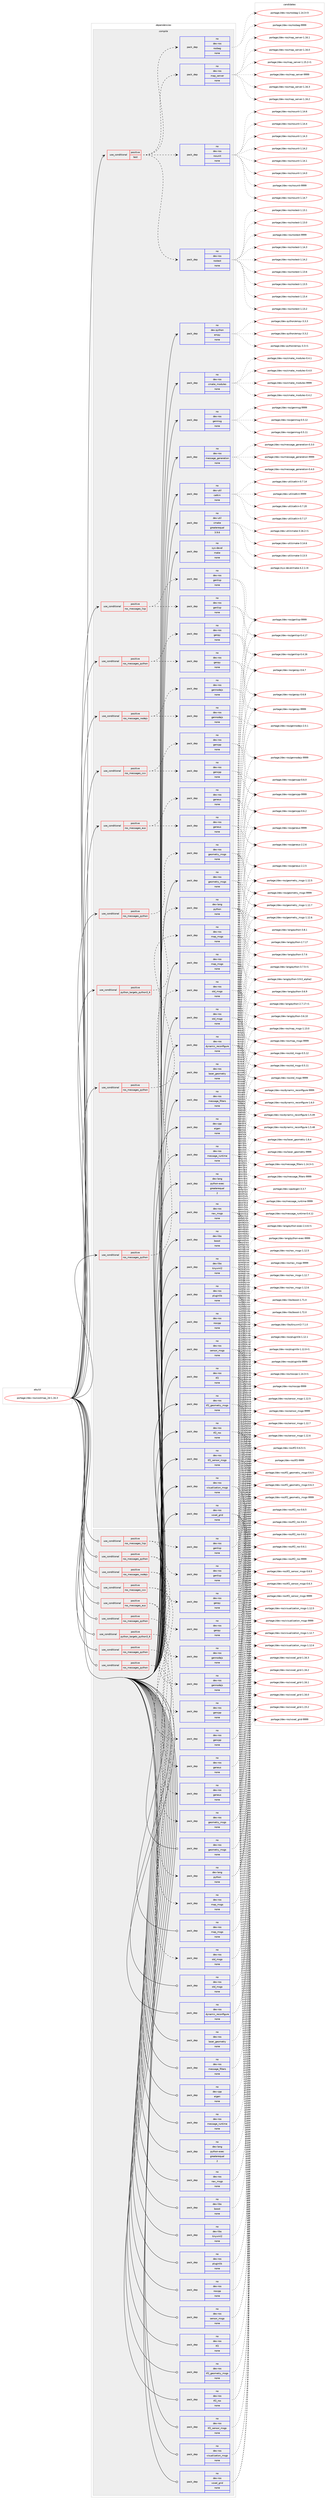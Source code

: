 digraph prolog {

# *************
# Graph options
# *************

newrank=true;
concentrate=true;
compound=true;
graph [rankdir=LR,fontname=Helvetica,fontsize=10,ranksep=1.5];#, ranksep=2.5, nodesep=0.2];
edge  [arrowhead=vee];
node  [fontname=Helvetica,fontsize=10];

# **********
# The ebuild
# **********

subgraph cluster_leftcol {
color=gray;
rank=same;
label=<<i>ebuild</i>>;
id [label="portage://dev-ros/costmap_2d-1.16.3", color=red, width=4, href="../dev-ros/costmap_2d-1.16.3.svg"];
}

# ****************
# The dependencies
# ****************

subgraph cluster_midcol {
color=gray;
label=<<i>dependencies</i>>;
subgraph cluster_compile {
fillcolor="#eeeeee";
style=filled;
label=<<i>compile</i>>;
subgraph cond101197 {
dependency406906 [label=<<TABLE BORDER="0" CELLBORDER="1" CELLSPACING="0" CELLPADDING="4"><TR><TD ROWSPAN="3" CELLPADDING="10">use_conditional</TD></TR><TR><TD>positive</TD></TR><TR><TD>python_targets_python3_6</TD></TR></TABLE>>, shape=none, color=red];
subgraph pack300856 {
dependency406907 [label=<<TABLE BORDER="0" CELLBORDER="1" CELLSPACING="0" CELLPADDING="4" WIDTH="220"><TR><TD ROWSPAN="6" CELLPADDING="30">pack_dep</TD></TR><TR><TD WIDTH="110">no</TD></TR><TR><TD>dev-lang</TD></TR><TR><TD>python</TD></TR><TR><TD>none</TD></TR><TR><TD></TD></TR></TABLE>>, shape=none, color=blue];
}
dependency406906:e -> dependency406907:w [weight=20,style="dashed",arrowhead="vee"];
}
id:e -> dependency406906:w [weight=20,style="solid",arrowhead="vee"];
subgraph cond101198 {
dependency406908 [label=<<TABLE BORDER="0" CELLBORDER="1" CELLSPACING="0" CELLPADDING="4"><TR><TD ROWSPAN="3" CELLPADDING="10">use_conditional</TD></TR><TR><TD>positive</TD></TR><TR><TD>ros_messages_cxx</TD></TR></TABLE>>, shape=none, color=red];
subgraph pack300857 {
dependency406909 [label=<<TABLE BORDER="0" CELLBORDER="1" CELLSPACING="0" CELLPADDING="4" WIDTH="220"><TR><TD ROWSPAN="6" CELLPADDING="30">pack_dep</TD></TR><TR><TD WIDTH="110">no</TD></TR><TR><TD>dev-ros</TD></TR><TR><TD>gencpp</TD></TR><TR><TD>none</TD></TR><TR><TD></TD></TR></TABLE>>, shape=none, color=blue];
}
dependency406908:e -> dependency406909:w [weight=20,style="dashed",arrowhead="vee"];
subgraph pack300858 {
dependency406910 [label=<<TABLE BORDER="0" CELLBORDER="1" CELLSPACING="0" CELLPADDING="4" WIDTH="220"><TR><TD ROWSPAN="6" CELLPADDING="30">pack_dep</TD></TR><TR><TD WIDTH="110">no</TD></TR><TR><TD>dev-ros</TD></TR><TR><TD>gencpp</TD></TR><TR><TD>none</TD></TR><TR><TD></TD></TR></TABLE>>, shape=none, color=blue];
}
dependency406908:e -> dependency406910:w [weight=20,style="dashed",arrowhead="vee"];
}
id:e -> dependency406908:w [weight=20,style="solid",arrowhead="vee"];
subgraph cond101199 {
dependency406911 [label=<<TABLE BORDER="0" CELLBORDER="1" CELLSPACING="0" CELLPADDING="4"><TR><TD ROWSPAN="3" CELLPADDING="10">use_conditional</TD></TR><TR><TD>positive</TD></TR><TR><TD>ros_messages_eus</TD></TR></TABLE>>, shape=none, color=red];
subgraph pack300859 {
dependency406912 [label=<<TABLE BORDER="0" CELLBORDER="1" CELLSPACING="0" CELLPADDING="4" WIDTH="220"><TR><TD ROWSPAN="6" CELLPADDING="30">pack_dep</TD></TR><TR><TD WIDTH="110">no</TD></TR><TR><TD>dev-ros</TD></TR><TR><TD>geneus</TD></TR><TR><TD>none</TD></TR><TR><TD></TD></TR></TABLE>>, shape=none, color=blue];
}
dependency406911:e -> dependency406912:w [weight=20,style="dashed",arrowhead="vee"];
subgraph pack300860 {
dependency406913 [label=<<TABLE BORDER="0" CELLBORDER="1" CELLSPACING="0" CELLPADDING="4" WIDTH="220"><TR><TD ROWSPAN="6" CELLPADDING="30">pack_dep</TD></TR><TR><TD WIDTH="110">no</TD></TR><TR><TD>dev-ros</TD></TR><TR><TD>geneus</TD></TR><TR><TD>none</TD></TR><TR><TD></TD></TR></TABLE>>, shape=none, color=blue];
}
dependency406911:e -> dependency406913:w [weight=20,style="dashed",arrowhead="vee"];
}
id:e -> dependency406911:w [weight=20,style="solid",arrowhead="vee"];
subgraph cond101200 {
dependency406914 [label=<<TABLE BORDER="0" CELLBORDER="1" CELLSPACING="0" CELLPADDING="4"><TR><TD ROWSPAN="3" CELLPADDING="10">use_conditional</TD></TR><TR><TD>positive</TD></TR><TR><TD>ros_messages_lisp</TD></TR></TABLE>>, shape=none, color=red];
subgraph pack300861 {
dependency406915 [label=<<TABLE BORDER="0" CELLBORDER="1" CELLSPACING="0" CELLPADDING="4" WIDTH="220"><TR><TD ROWSPAN="6" CELLPADDING="30">pack_dep</TD></TR><TR><TD WIDTH="110">no</TD></TR><TR><TD>dev-ros</TD></TR><TR><TD>genlisp</TD></TR><TR><TD>none</TD></TR><TR><TD></TD></TR></TABLE>>, shape=none, color=blue];
}
dependency406914:e -> dependency406915:w [weight=20,style="dashed",arrowhead="vee"];
subgraph pack300862 {
dependency406916 [label=<<TABLE BORDER="0" CELLBORDER="1" CELLSPACING="0" CELLPADDING="4" WIDTH="220"><TR><TD ROWSPAN="6" CELLPADDING="30">pack_dep</TD></TR><TR><TD WIDTH="110">no</TD></TR><TR><TD>dev-ros</TD></TR><TR><TD>genlisp</TD></TR><TR><TD>none</TD></TR><TR><TD></TD></TR></TABLE>>, shape=none, color=blue];
}
dependency406914:e -> dependency406916:w [weight=20,style="dashed",arrowhead="vee"];
}
id:e -> dependency406914:w [weight=20,style="solid",arrowhead="vee"];
subgraph cond101201 {
dependency406917 [label=<<TABLE BORDER="0" CELLBORDER="1" CELLSPACING="0" CELLPADDING="4"><TR><TD ROWSPAN="3" CELLPADDING="10">use_conditional</TD></TR><TR><TD>positive</TD></TR><TR><TD>ros_messages_nodejs</TD></TR></TABLE>>, shape=none, color=red];
subgraph pack300863 {
dependency406918 [label=<<TABLE BORDER="0" CELLBORDER="1" CELLSPACING="0" CELLPADDING="4" WIDTH="220"><TR><TD ROWSPAN="6" CELLPADDING="30">pack_dep</TD></TR><TR><TD WIDTH="110">no</TD></TR><TR><TD>dev-ros</TD></TR><TR><TD>gennodejs</TD></TR><TR><TD>none</TD></TR><TR><TD></TD></TR></TABLE>>, shape=none, color=blue];
}
dependency406917:e -> dependency406918:w [weight=20,style="dashed",arrowhead="vee"];
subgraph pack300864 {
dependency406919 [label=<<TABLE BORDER="0" CELLBORDER="1" CELLSPACING="0" CELLPADDING="4" WIDTH="220"><TR><TD ROWSPAN="6" CELLPADDING="30">pack_dep</TD></TR><TR><TD WIDTH="110">no</TD></TR><TR><TD>dev-ros</TD></TR><TR><TD>gennodejs</TD></TR><TR><TD>none</TD></TR><TR><TD></TD></TR></TABLE>>, shape=none, color=blue];
}
dependency406917:e -> dependency406919:w [weight=20,style="dashed",arrowhead="vee"];
}
id:e -> dependency406917:w [weight=20,style="solid",arrowhead="vee"];
subgraph cond101202 {
dependency406920 [label=<<TABLE BORDER="0" CELLBORDER="1" CELLSPACING="0" CELLPADDING="4"><TR><TD ROWSPAN="3" CELLPADDING="10">use_conditional</TD></TR><TR><TD>positive</TD></TR><TR><TD>ros_messages_python</TD></TR></TABLE>>, shape=none, color=red];
subgraph pack300865 {
dependency406921 [label=<<TABLE BORDER="0" CELLBORDER="1" CELLSPACING="0" CELLPADDING="4" WIDTH="220"><TR><TD ROWSPAN="6" CELLPADDING="30">pack_dep</TD></TR><TR><TD WIDTH="110">no</TD></TR><TR><TD>dev-ros</TD></TR><TR><TD>genpy</TD></TR><TR><TD>none</TD></TR><TR><TD></TD></TR></TABLE>>, shape=none, color=blue];
}
dependency406920:e -> dependency406921:w [weight=20,style="dashed",arrowhead="vee"];
subgraph pack300866 {
dependency406922 [label=<<TABLE BORDER="0" CELLBORDER="1" CELLSPACING="0" CELLPADDING="4" WIDTH="220"><TR><TD ROWSPAN="6" CELLPADDING="30">pack_dep</TD></TR><TR><TD WIDTH="110">no</TD></TR><TR><TD>dev-ros</TD></TR><TR><TD>genpy</TD></TR><TR><TD>none</TD></TR><TR><TD></TD></TR></TABLE>>, shape=none, color=blue];
}
dependency406920:e -> dependency406922:w [weight=20,style="dashed",arrowhead="vee"];
}
id:e -> dependency406920:w [weight=20,style="solid",arrowhead="vee"];
subgraph cond101203 {
dependency406923 [label=<<TABLE BORDER="0" CELLBORDER="1" CELLSPACING="0" CELLPADDING="4"><TR><TD ROWSPAN="3" CELLPADDING="10">use_conditional</TD></TR><TR><TD>positive</TD></TR><TR><TD>ros_messages_python</TD></TR></TABLE>>, shape=none, color=red];
subgraph pack300867 {
dependency406924 [label=<<TABLE BORDER="0" CELLBORDER="1" CELLSPACING="0" CELLPADDING="4" WIDTH="220"><TR><TD ROWSPAN="6" CELLPADDING="30">pack_dep</TD></TR><TR><TD WIDTH="110">no</TD></TR><TR><TD>dev-ros</TD></TR><TR><TD>geometry_msgs</TD></TR><TR><TD>none</TD></TR><TR><TD></TD></TR></TABLE>>, shape=none, color=blue];
}
dependency406923:e -> dependency406924:w [weight=20,style="dashed",arrowhead="vee"];
}
id:e -> dependency406923:w [weight=20,style="solid",arrowhead="vee"];
subgraph cond101204 {
dependency406925 [label=<<TABLE BORDER="0" CELLBORDER="1" CELLSPACING="0" CELLPADDING="4"><TR><TD ROWSPAN="3" CELLPADDING="10">use_conditional</TD></TR><TR><TD>positive</TD></TR><TR><TD>ros_messages_python</TD></TR></TABLE>>, shape=none, color=red];
subgraph pack300868 {
dependency406926 [label=<<TABLE BORDER="0" CELLBORDER="1" CELLSPACING="0" CELLPADDING="4" WIDTH="220"><TR><TD ROWSPAN="6" CELLPADDING="30">pack_dep</TD></TR><TR><TD WIDTH="110">no</TD></TR><TR><TD>dev-ros</TD></TR><TR><TD>map_msgs</TD></TR><TR><TD>none</TD></TR><TR><TD></TD></TR></TABLE>>, shape=none, color=blue];
}
dependency406925:e -> dependency406926:w [weight=20,style="dashed",arrowhead="vee"];
}
id:e -> dependency406925:w [weight=20,style="solid",arrowhead="vee"];
subgraph cond101205 {
dependency406927 [label=<<TABLE BORDER="0" CELLBORDER="1" CELLSPACING="0" CELLPADDING="4"><TR><TD ROWSPAN="3" CELLPADDING="10">use_conditional</TD></TR><TR><TD>positive</TD></TR><TR><TD>ros_messages_python</TD></TR></TABLE>>, shape=none, color=red];
subgraph pack300869 {
dependency406928 [label=<<TABLE BORDER="0" CELLBORDER="1" CELLSPACING="0" CELLPADDING="4" WIDTH="220"><TR><TD ROWSPAN="6" CELLPADDING="30">pack_dep</TD></TR><TR><TD WIDTH="110">no</TD></TR><TR><TD>dev-ros</TD></TR><TR><TD>std_msgs</TD></TR><TR><TD>none</TD></TR><TR><TD></TD></TR></TABLE>>, shape=none, color=blue];
}
dependency406927:e -> dependency406928:w [weight=20,style="dashed",arrowhead="vee"];
}
id:e -> dependency406927:w [weight=20,style="solid",arrowhead="vee"];
subgraph cond101206 {
dependency406929 [label=<<TABLE BORDER="0" CELLBORDER="1" CELLSPACING="0" CELLPADDING="4"><TR><TD ROWSPAN="3" CELLPADDING="10">use_conditional</TD></TR><TR><TD>positive</TD></TR><TR><TD>test</TD></TR></TABLE>>, shape=none, color=red];
subgraph pack300870 {
dependency406930 [label=<<TABLE BORDER="0" CELLBORDER="1" CELLSPACING="0" CELLPADDING="4" WIDTH="220"><TR><TD ROWSPAN="6" CELLPADDING="30">pack_dep</TD></TR><TR><TD WIDTH="110">no</TD></TR><TR><TD>dev-ros</TD></TR><TR><TD>map_server</TD></TR><TR><TD>none</TD></TR><TR><TD></TD></TR></TABLE>>, shape=none, color=blue];
}
dependency406929:e -> dependency406930:w [weight=20,style="dashed",arrowhead="vee"];
subgraph pack300871 {
dependency406931 [label=<<TABLE BORDER="0" CELLBORDER="1" CELLSPACING="0" CELLPADDING="4" WIDTH="220"><TR><TD ROWSPAN="6" CELLPADDING="30">pack_dep</TD></TR><TR><TD WIDTH="110">no</TD></TR><TR><TD>dev-ros</TD></TR><TR><TD>rosbag</TD></TR><TR><TD>none</TD></TR><TR><TD></TD></TR></TABLE>>, shape=none, color=blue];
}
dependency406929:e -> dependency406931:w [weight=20,style="dashed",arrowhead="vee"];
subgraph pack300872 {
dependency406932 [label=<<TABLE BORDER="0" CELLBORDER="1" CELLSPACING="0" CELLPADDING="4" WIDTH="220"><TR><TD ROWSPAN="6" CELLPADDING="30">pack_dep</TD></TR><TR><TD WIDTH="110">no</TD></TR><TR><TD>dev-ros</TD></TR><TR><TD>rostest</TD></TR><TR><TD>none</TD></TR><TR><TD></TD></TR></TABLE>>, shape=none, color=blue];
}
dependency406929:e -> dependency406932:w [weight=20,style="dashed",arrowhead="vee"];
subgraph pack300873 {
dependency406933 [label=<<TABLE BORDER="0" CELLBORDER="1" CELLSPACING="0" CELLPADDING="4" WIDTH="220"><TR><TD ROWSPAN="6" CELLPADDING="30">pack_dep</TD></TR><TR><TD WIDTH="110">no</TD></TR><TR><TD>dev-ros</TD></TR><TR><TD>rosunit</TD></TR><TR><TD>none</TD></TR><TR><TD></TD></TR></TABLE>>, shape=none, color=blue];
}
dependency406929:e -> dependency406933:w [weight=20,style="dashed",arrowhead="vee"];
}
id:e -> dependency406929:w [weight=20,style="solid",arrowhead="vee"];
subgraph pack300874 {
dependency406934 [label=<<TABLE BORDER="0" CELLBORDER="1" CELLSPACING="0" CELLPADDING="4" WIDTH="220"><TR><TD ROWSPAN="6" CELLPADDING="30">pack_dep</TD></TR><TR><TD WIDTH="110">no</TD></TR><TR><TD>dev-cpp</TD></TR><TR><TD>eigen</TD></TR><TR><TD>none</TD></TR><TR><TD></TD></TR></TABLE>>, shape=none, color=blue];
}
id:e -> dependency406934:w [weight=20,style="solid",arrowhead="vee"];
subgraph pack300875 {
dependency406935 [label=<<TABLE BORDER="0" CELLBORDER="1" CELLSPACING="0" CELLPADDING="4" WIDTH="220"><TR><TD ROWSPAN="6" CELLPADDING="30">pack_dep</TD></TR><TR><TD WIDTH="110">no</TD></TR><TR><TD>dev-lang</TD></TR><TR><TD>python-exec</TD></TR><TR><TD>greaterequal</TD></TR><TR><TD>2</TD></TR></TABLE>>, shape=none, color=blue];
}
id:e -> dependency406935:w [weight=20,style="solid",arrowhead="vee"];
subgraph pack300876 {
dependency406936 [label=<<TABLE BORDER="0" CELLBORDER="1" CELLSPACING="0" CELLPADDING="4" WIDTH="220"><TR><TD ROWSPAN="6" CELLPADDING="30">pack_dep</TD></TR><TR><TD WIDTH="110">no</TD></TR><TR><TD>dev-libs</TD></TR><TR><TD>boost</TD></TR><TR><TD>none</TD></TR><TR><TD></TD></TR></TABLE>>, shape=none, color=blue];
}
id:e -> dependency406936:w [weight=20,style="solid",arrowhead="vee"];
subgraph pack300877 {
dependency406937 [label=<<TABLE BORDER="0" CELLBORDER="1" CELLSPACING="0" CELLPADDING="4" WIDTH="220"><TR><TD ROWSPAN="6" CELLPADDING="30">pack_dep</TD></TR><TR><TD WIDTH="110">no</TD></TR><TR><TD>dev-libs</TD></TR><TR><TD>tinyxml2</TD></TR><TR><TD>none</TD></TR><TR><TD></TD></TR></TABLE>>, shape=none, color=blue];
}
id:e -> dependency406937:w [weight=20,style="solid",arrowhead="vee"];
subgraph pack300878 {
dependency406938 [label=<<TABLE BORDER="0" CELLBORDER="1" CELLSPACING="0" CELLPADDING="4" WIDTH="220"><TR><TD ROWSPAN="6" CELLPADDING="30">pack_dep</TD></TR><TR><TD WIDTH="110">no</TD></TR><TR><TD>dev-python</TD></TR><TR><TD>empy</TD></TR><TR><TD>none</TD></TR><TR><TD></TD></TR></TABLE>>, shape=none, color=blue];
}
id:e -> dependency406938:w [weight=20,style="solid",arrowhead="vee"];
subgraph pack300879 {
dependency406939 [label=<<TABLE BORDER="0" CELLBORDER="1" CELLSPACING="0" CELLPADDING="4" WIDTH="220"><TR><TD ROWSPAN="6" CELLPADDING="30">pack_dep</TD></TR><TR><TD WIDTH="110">no</TD></TR><TR><TD>dev-ros</TD></TR><TR><TD>cmake_modules</TD></TR><TR><TD>none</TD></TR><TR><TD></TD></TR></TABLE>>, shape=none, color=blue];
}
id:e -> dependency406939:w [weight=20,style="solid",arrowhead="vee"];
subgraph pack300880 {
dependency406940 [label=<<TABLE BORDER="0" CELLBORDER="1" CELLSPACING="0" CELLPADDING="4" WIDTH="220"><TR><TD ROWSPAN="6" CELLPADDING="30">pack_dep</TD></TR><TR><TD WIDTH="110">no</TD></TR><TR><TD>dev-ros</TD></TR><TR><TD>dynamic_reconfigure</TD></TR><TR><TD>none</TD></TR><TR><TD></TD></TR></TABLE>>, shape=none, color=blue];
}
id:e -> dependency406940:w [weight=20,style="solid",arrowhead="vee"];
subgraph pack300881 {
dependency406941 [label=<<TABLE BORDER="0" CELLBORDER="1" CELLSPACING="0" CELLPADDING="4" WIDTH="220"><TR><TD ROWSPAN="6" CELLPADDING="30">pack_dep</TD></TR><TR><TD WIDTH="110">no</TD></TR><TR><TD>dev-ros</TD></TR><TR><TD>genmsg</TD></TR><TR><TD>none</TD></TR><TR><TD></TD></TR></TABLE>>, shape=none, color=blue];
}
id:e -> dependency406941:w [weight=20,style="solid",arrowhead="vee"];
subgraph pack300882 {
dependency406942 [label=<<TABLE BORDER="0" CELLBORDER="1" CELLSPACING="0" CELLPADDING="4" WIDTH="220"><TR><TD ROWSPAN="6" CELLPADDING="30">pack_dep</TD></TR><TR><TD WIDTH="110">no</TD></TR><TR><TD>dev-ros</TD></TR><TR><TD>geometry_msgs</TD></TR><TR><TD>none</TD></TR><TR><TD></TD></TR></TABLE>>, shape=none, color=blue];
}
id:e -> dependency406942:w [weight=20,style="solid",arrowhead="vee"];
subgraph pack300883 {
dependency406943 [label=<<TABLE BORDER="0" CELLBORDER="1" CELLSPACING="0" CELLPADDING="4" WIDTH="220"><TR><TD ROWSPAN="6" CELLPADDING="30">pack_dep</TD></TR><TR><TD WIDTH="110">no</TD></TR><TR><TD>dev-ros</TD></TR><TR><TD>laser_geometry</TD></TR><TR><TD>none</TD></TR><TR><TD></TD></TR></TABLE>>, shape=none, color=blue];
}
id:e -> dependency406943:w [weight=20,style="solid",arrowhead="vee"];
subgraph pack300884 {
dependency406944 [label=<<TABLE BORDER="0" CELLBORDER="1" CELLSPACING="0" CELLPADDING="4" WIDTH="220"><TR><TD ROWSPAN="6" CELLPADDING="30">pack_dep</TD></TR><TR><TD WIDTH="110">no</TD></TR><TR><TD>dev-ros</TD></TR><TR><TD>map_msgs</TD></TR><TR><TD>none</TD></TR><TR><TD></TD></TR></TABLE>>, shape=none, color=blue];
}
id:e -> dependency406944:w [weight=20,style="solid",arrowhead="vee"];
subgraph pack300885 {
dependency406945 [label=<<TABLE BORDER="0" CELLBORDER="1" CELLSPACING="0" CELLPADDING="4" WIDTH="220"><TR><TD ROWSPAN="6" CELLPADDING="30">pack_dep</TD></TR><TR><TD WIDTH="110">no</TD></TR><TR><TD>dev-ros</TD></TR><TR><TD>message_filters</TD></TR><TR><TD>none</TD></TR><TR><TD></TD></TR></TABLE>>, shape=none, color=blue];
}
id:e -> dependency406945:w [weight=20,style="solid",arrowhead="vee"];
subgraph pack300886 {
dependency406946 [label=<<TABLE BORDER="0" CELLBORDER="1" CELLSPACING="0" CELLPADDING="4" WIDTH="220"><TR><TD ROWSPAN="6" CELLPADDING="30">pack_dep</TD></TR><TR><TD WIDTH="110">no</TD></TR><TR><TD>dev-ros</TD></TR><TR><TD>message_generation</TD></TR><TR><TD>none</TD></TR><TR><TD></TD></TR></TABLE>>, shape=none, color=blue];
}
id:e -> dependency406946:w [weight=20,style="solid",arrowhead="vee"];
subgraph pack300887 {
dependency406947 [label=<<TABLE BORDER="0" CELLBORDER="1" CELLSPACING="0" CELLPADDING="4" WIDTH="220"><TR><TD ROWSPAN="6" CELLPADDING="30">pack_dep</TD></TR><TR><TD WIDTH="110">no</TD></TR><TR><TD>dev-ros</TD></TR><TR><TD>message_runtime</TD></TR><TR><TD>none</TD></TR><TR><TD></TD></TR></TABLE>>, shape=none, color=blue];
}
id:e -> dependency406947:w [weight=20,style="solid",arrowhead="vee"];
subgraph pack300888 {
dependency406948 [label=<<TABLE BORDER="0" CELLBORDER="1" CELLSPACING="0" CELLPADDING="4" WIDTH="220"><TR><TD ROWSPAN="6" CELLPADDING="30">pack_dep</TD></TR><TR><TD WIDTH="110">no</TD></TR><TR><TD>dev-ros</TD></TR><TR><TD>nav_msgs</TD></TR><TR><TD>none</TD></TR><TR><TD></TD></TR></TABLE>>, shape=none, color=blue];
}
id:e -> dependency406948:w [weight=20,style="solid",arrowhead="vee"];
subgraph pack300889 {
dependency406949 [label=<<TABLE BORDER="0" CELLBORDER="1" CELLSPACING="0" CELLPADDING="4" WIDTH="220"><TR><TD ROWSPAN="6" CELLPADDING="30">pack_dep</TD></TR><TR><TD WIDTH="110">no</TD></TR><TR><TD>dev-ros</TD></TR><TR><TD>pluginlib</TD></TR><TR><TD>none</TD></TR><TR><TD></TD></TR></TABLE>>, shape=none, color=blue];
}
id:e -> dependency406949:w [weight=20,style="solid",arrowhead="vee"];
subgraph pack300890 {
dependency406950 [label=<<TABLE BORDER="0" CELLBORDER="1" CELLSPACING="0" CELLPADDING="4" WIDTH="220"><TR><TD ROWSPAN="6" CELLPADDING="30">pack_dep</TD></TR><TR><TD WIDTH="110">no</TD></TR><TR><TD>dev-ros</TD></TR><TR><TD>roscpp</TD></TR><TR><TD>none</TD></TR><TR><TD></TD></TR></TABLE>>, shape=none, color=blue];
}
id:e -> dependency406950:w [weight=20,style="solid",arrowhead="vee"];
subgraph pack300891 {
dependency406951 [label=<<TABLE BORDER="0" CELLBORDER="1" CELLSPACING="0" CELLPADDING="4" WIDTH="220"><TR><TD ROWSPAN="6" CELLPADDING="30">pack_dep</TD></TR><TR><TD WIDTH="110">no</TD></TR><TR><TD>dev-ros</TD></TR><TR><TD>sensor_msgs</TD></TR><TR><TD>none</TD></TR><TR><TD></TD></TR></TABLE>>, shape=none, color=blue];
}
id:e -> dependency406951:w [weight=20,style="solid",arrowhead="vee"];
subgraph pack300892 {
dependency406952 [label=<<TABLE BORDER="0" CELLBORDER="1" CELLSPACING="0" CELLPADDING="4" WIDTH="220"><TR><TD ROWSPAN="6" CELLPADDING="30">pack_dep</TD></TR><TR><TD WIDTH="110">no</TD></TR><TR><TD>dev-ros</TD></TR><TR><TD>std_msgs</TD></TR><TR><TD>none</TD></TR><TR><TD></TD></TR></TABLE>>, shape=none, color=blue];
}
id:e -> dependency406952:w [weight=20,style="solid",arrowhead="vee"];
subgraph pack300893 {
dependency406953 [label=<<TABLE BORDER="0" CELLBORDER="1" CELLSPACING="0" CELLPADDING="4" WIDTH="220"><TR><TD ROWSPAN="6" CELLPADDING="30">pack_dep</TD></TR><TR><TD WIDTH="110">no</TD></TR><TR><TD>dev-ros</TD></TR><TR><TD>tf2</TD></TR><TR><TD>none</TD></TR><TR><TD></TD></TR></TABLE>>, shape=none, color=blue];
}
id:e -> dependency406953:w [weight=20,style="solid",arrowhead="vee"];
subgraph pack300894 {
dependency406954 [label=<<TABLE BORDER="0" CELLBORDER="1" CELLSPACING="0" CELLPADDING="4" WIDTH="220"><TR><TD ROWSPAN="6" CELLPADDING="30">pack_dep</TD></TR><TR><TD WIDTH="110">no</TD></TR><TR><TD>dev-ros</TD></TR><TR><TD>tf2_geometry_msgs</TD></TR><TR><TD>none</TD></TR><TR><TD></TD></TR></TABLE>>, shape=none, color=blue];
}
id:e -> dependency406954:w [weight=20,style="solid",arrowhead="vee"];
subgraph pack300895 {
dependency406955 [label=<<TABLE BORDER="0" CELLBORDER="1" CELLSPACING="0" CELLPADDING="4" WIDTH="220"><TR><TD ROWSPAN="6" CELLPADDING="30">pack_dep</TD></TR><TR><TD WIDTH="110">no</TD></TR><TR><TD>dev-ros</TD></TR><TR><TD>tf2_ros</TD></TR><TR><TD>none</TD></TR><TR><TD></TD></TR></TABLE>>, shape=none, color=blue];
}
id:e -> dependency406955:w [weight=20,style="solid",arrowhead="vee"];
subgraph pack300896 {
dependency406956 [label=<<TABLE BORDER="0" CELLBORDER="1" CELLSPACING="0" CELLPADDING="4" WIDTH="220"><TR><TD ROWSPAN="6" CELLPADDING="30">pack_dep</TD></TR><TR><TD WIDTH="110">no</TD></TR><TR><TD>dev-ros</TD></TR><TR><TD>tf2_sensor_msgs</TD></TR><TR><TD>none</TD></TR><TR><TD></TD></TR></TABLE>>, shape=none, color=blue];
}
id:e -> dependency406956:w [weight=20,style="solid",arrowhead="vee"];
subgraph pack300897 {
dependency406957 [label=<<TABLE BORDER="0" CELLBORDER="1" CELLSPACING="0" CELLPADDING="4" WIDTH="220"><TR><TD ROWSPAN="6" CELLPADDING="30">pack_dep</TD></TR><TR><TD WIDTH="110">no</TD></TR><TR><TD>dev-ros</TD></TR><TR><TD>visualization_msgs</TD></TR><TR><TD>none</TD></TR><TR><TD></TD></TR></TABLE>>, shape=none, color=blue];
}
id:e -> dependency406957:w [weight=20,style="solid",arrowhead="vee"];
subgraph pack300898 {
dependency406958 [label=<<TABLE BORDER="0" CELLBORDER="1" CELLSPACING="0" CELLPADDING="4" WIDTH="220"><TR><TD ROWSPAN="6" CELLPADDING="30">pack_dep</TD></TR><TR><TD WIDTH="110">no</TD></TR><TR><TD>dev-ros</TD></TR><TR><TD>voxel_grid</TD></TR><TR><TD>none</TD></TR><TR><TD></TD></TR></TABLE>>, shape=none, color=blue];
}
id:e -> dependency406958:w [weight=20,style="solid",arrowhead="vee"];
subgraph pack300899 {
dependency406959 [label=<<TABLE BORDER="0" CELLBORDER="1" CELLSPACING="0" CELLPADDING="4" WIDTH="220"><TR><TD ROWSPAN="6" CELLPADDING="30">pack_dep</TD></TR><TR><TD WIDTH="110">no</TD></TR><TR><TD>dev-util</TD></TR><TR><TD>catkin</TD></TR><TR><TD>none</TD></TR><TR><TD></TD></TR></TABLE>>, shape=none, color=blue];
}
id:e -> dependency406959:w [weight=20,style="solid",arrowhead="vee"];
subgraph pack300900 {
dependency406960 [label=<<TABLE BORDER="0" CELLBORDER="1" CELLSPACING="0" CELLPADDING="4" WIDTH="220"><TR><TD ROWSPAN="6" CELLPADDING="30">pack_dep</TD></TR><TR><TD WIDTH="110">no</TD></TR><TR><TD>dev-util</TD></TR><TR><TD>cmake</TD></TR><TR><TD>greaterequal</TD></TR><TR><TD>3.9.6</TD></TR></TABLE>>, shape=none, color=blue];
}
id:e -> dependency406960:w [weight=20,style="solid",arrowhead="vee"];
subgraph pack300901 {
dependency406961 [label=<<TABLE BORDER="0" CELLBORDER="1" CELLSPACING="0" CELLPADDING="4" WIDTH="220"><TR><TD ROWSPAN="6" CELLPADDING="30">pack_dep</TD></TR><TR><TD WIDTH="110">no</TD></TR><TR><TD>sys-devel</TD></TR><TR><TD>make</TD></TR><TR><TD>none</TD></TR><TR><TD></TD></TR></TABLE>>, shape=none, color=blue];
}
id:e -> dependency406961:w [weight=20,style="solid",arrowhead="vee"];
}
subgraph cluster_compileandrun {
fillcolor="#eeeeee";
style=filled;
label=<<i>compile and run</i>>;
}
subgraph cluster_run {
fillcolor="#eeeeee";
style=filled;
label=<<i>run</i>>;
subgraph cond101207 {
dependency406962 [label=<<TABLE BORDER="0" CELLBORDER="1" CELLSPACING="0" CELLPADDING="4"><TR><TD ROWSPAN="3" CELLPADDING="10">use_conditional</TD></TR><TR><TD>positive</TD></TR><TR><TD>python_targets_python3_6</TD></TR></TABLE>>, shape=none, color=red];
subgraph pack300902 {
dependency406963 [label=<<TABLE BORDER="0" CELLBORDER="1" CELLSPACING="0" CELLPADDING="4" WIDTH="220"><TR><TD ROWSPAN="6" CELLPADDING="30">pack_dep</TD></TR><TR><TD WIDTH="110">no</TD></TR><TR><TD>dev-lang</TD></TR><TR><TD>python</TD></TR><TR><TD>none</TD></TR><TR><TD></TD></TR></TABLE>>, shape=none, color=blue];
}
dependency406962:e -> dependency406963:w [weight=20,style="dashed",arrowhead="vee"];
}
id:e -> dependency406962:w [weight=20,style="solid",arrowhead="odot"];
subgraph cond101208 {
dependency406964 [label=<<TABLE BORDER="0" CELLBORDER="1" CELLSPACING="0" CELLPADDING="4"><TR><TD ROWSPAN="3" CELLPADDING="10">use_conditional</TD></TR><TR><TD>positive</TD></TR><TR><TD>ros_messages_cxx</TD></TR></TABLE>>, shape=none, color=red];
subgraph pack300903 {
dependency406965 [label=<<TABLE BORDER="0" CELLBORDER="1" CELLSPACING="0" CELLPADDING="4" WIDTH="220"><TR><TD ROWSPAN="6" CELLPADDING="30">pack_dep</TD></TR><TR><TD WIDTH="110">no</TD></TR><TR><TD>dev-ros</TD></TR><TR><TD>gencpp</TD></TR><TR><TD>none</TD></TR><TR><TD></TD></TR></TABLE>>, shape=none, color=blue];
}
dependency406964:e -> dependency406965:w [weight=20,style="dashed",arrowhead="vee"];
subgraph pack300904 {
dependency406966 [label=<<TABLE BORDER="0" CELLBORDER="1" CELLSPACING="0" CELLPADDING="4" WIDTH="220"><TR><TD ROWSPAN="6" CELLPADDING="30">pack_dep</TD></TR><TR><TD WIDTH="110">no</TD></TR><TR><TD>dev-ros</TD></TR><TR><TD>gencpp</TD></TR><TR><TD>none</TD></TR><TR><TD></TD></TR></TABLE>>, shape=none, color=blue];
}
dependency406964:e -> dependency406966:w [weight=20,style="dashed",arrowhead="vee"];
}
id:e -> dependency406964:w [weight=20,style="solid",arrowhead="odot"];
subgraph cond101209 {
dependency406967 [label=<<TABLE BORDER="0" CELLBORDER="1" CELLSPACING="0" CELLPADDING="4"><TR><TD ROWSPAN="3" CELLPADDING="10">use_conditional</TD></TR><TR><TD>positive</TD></TR><TR><TD>ros_messages_eus</TD></TR></TABLE>>, shape=none, color=red];
subgraph pack300905 {
dependency406968 [label=<<TABLE BORDER="0" CELLBORDER="1" CELLSPACING="0" CELLPADDING="4" WIDTH="220"><TR><TD ROWSPAN="6" CELLPADDING="30">pack_dep</TD></TR><TR><TD WIDTH="110">no</TD></TR><TR><TD>dev-ros</TD></TR><TR><TD>geneus</TD></TR><TR><TD>none</TD></TR><TR><TD></TD></TR></TABLE>>, shape=none, color=blue];
}
dependency406967:e -> dependency406968:w [weight=20,style="dashed",arrowhead="vee"];
subgraph pack300906 {
dependency406969 [label=<<TABLE BORDER="0" CELLBORDER="1" CELLSPACING="0" CELLPADDING="4" WIDTH="220"><TR><TD ROWSPAN="6" CELLPADDING="30">pack_dep</TD></TR><TR><TD WIDTH="110">no</TD></TR><TR><TD>dev-ros</TD></TR><TR><TD>geneus</TD></TR><TR><TD>none</TD></TR><TR><TD></TD></TR></TABLE>>, shape=none, color=blue];
}
dependency406967:e -> dependency406969:w [weight=20,style="dashed",arrowhead="vee"];
}
id:e -> dependency406967:w [weight=20,style="solid",arrowhead="odot"];
subgraph cond101210 {
dependency406970 [label=<<TABLE BORDER="0" CELLBORDER="1" CELLSPACING="0" CELLPADDING="4"><TR><TD ROWSPAN="3" CELLPADDING="10">use_conditional</TD></TR><TR><TD>positive</TD></TR><TR><TD>ros_messages_lisp</TD></TR></TABLE>>, shape=none, color=red];
subgraph pack300907 {
dependency406971 [label=<<TABLE BORDER="0" CELLBORDER="1" CELLSPACING="0" CELLPADDING="4" WIDTH="220"><TR><TD ROWSPAN="6" CELLPADDING="30">pack_dep</TD></TR><TR><TD WIDTH="110">no</TD></TR><TR><TD>dev-ros</TD></TR><TR><TD>genlisp</TD></TR><TR><TD>none</TD></TR><TR><TD></TD></TR></TABLE>>, shape=none, color=blue];
}
dependency406970:e -> dependency406971:w [weight=20,style="dashed",arrowhead="vee"];
subgraph pack300908 {
dependency406972 [label=<<TABLE BORDER="0" CELLBORDER="1" CELLSPACING="0" CELLPADDING="4" WIDTH="220"><TR><TD ROWSPAN="6" CELLPADDING="30">pack_dep</TD></TR><TR><TD WIDTH="110">no</TD></TR><TR><TD>dev-ros</TD></TR><TR><TD>genlisp</TD></TR><TR><TD>none</TD></TR><TR><TD></TD></TR></TABLE>>, shape=none, color=blue];
}
dependency406970:e -> dependency406972:w [weight=20,style="dashed",arrowhead="vee"];
}
id:e -> dependency406970:w [weight=20,style="solid",arrowhead="odot"];
subgraph cond101211 {
dependency406973 [label=<<TABLE BORDER="0" CELLBORDER="1" CELLSPACING="0" CELLPADDING="4"><TR><TD ROWSPAN="3" CELLPADDING="10">use_conditional</TD></TR><TR><TD>positive</TD></TR><TR><TD>ros_messages_nodejs</TD></TR></TABLE>>, shape=none, color=red];
subgraph pack300909 {
dependency406974 [label=<<TABLE BORDER="0" CELLBORDER="1" CELLSPACING="0" CELLPADDING="4" WIDTH="220"><TR><TD ROWSPAN="6" CELLPADDING="30">pack_dep</TD></TR><TR><TD WIDTH="110">no</TD></TR><TR><TD>dev-ros</TD></TR><TR><TD>gennodejs</TD></TR><TR><TD>none</TD></TR><TR><TD></TD></TR></TABLE>>, shape=none, color=blue];
}
dependency406973:e -> dependency406974:w [weight=20,style="dashed",arrowhead="vee"];
subgraph pack300910 {
dependency406975 [label=<<TABLE BORDER="0" CELLBORDER="1" CELLSPACING="0" CELLPADDING="4" WIDTH="220"><TR><TD ROWSPAN="6" CELLPADDING="30">pack_dep</TD></TR><TR><TD WIDTH="110">no</TD></TR><TR><TD>dev-ros</TD></TR><TR><TD>gennodejs</TD></TR><TR><TD>none</TD></TR><TR><TD></TD></TR></TABLE>>, shape=none, color=blue];
}
dependency406973:e -> dependency406975:w [weight=20,style="dashed",arrowhead="vee"];
}
id:e -> dependency406973:w [weight=20,style="solid",arrowhead="odot"];
subgraph cond101212 {
dependency406976 [label=<<TABLE BORDER="0" CELLBORDER="1" CELLSPACING="0" CELLPADDING="4"><TR><TD ROWSPAN="3" CELLPADDING="10">use_conditional</TD></TR><TR><TD>positive</TD></TR><TR><TD>ros_messages_python</TD></TR></TABLE>>, shape=none, color=red];
subgraph pack300911 {
dependency406977 [label=<<TABLE BORDER="0" CELLBORDER="1" CELLSPACING="0" CELLPADDING="4" WIDTH="220"><TR><TD ROWSPAN="6" CELLPADDING="30">pack_dep</TD></TR><TR><TD WIDTH="110">no</TD></TR><TR><TD>dev-ros</TD></TR><TR><TD>genpy</TD></TR><TR><TD>none</TD></TR><TR><TD></TD></TR></TABLE>>, shape=none, color=blue];
}
dependency406976:e -> dependency406977:w [weight=20,style="dashed",arrowhead="vee"];
subgraph pack300912 {
dependency406978 [label=<<TABLE BORDER="0" CELLBORDER="1" CELLSPACING="0" CELLPADDING="4" WIDTH="220"><TR><TD ROWSPAN="6" CELLPADDING="30">pack_dep</TD></TR><TR><TD WIDTH="110">no</TD></TR><TR><TD>dev-ros</TD></TR><TR><TD>genpy</TD></TR><TR><TD>none</TD></TR><TR><TD></TD></TR></TABLE>>, shape=none, color=blue];
}
dependency406976:e -> dependency406978:w [weight=20,style="dashed",arrowhead="vee"];
}
id:e -> dependency406976:w [weight=20,style="solid",arrowhead="odot"];
subgraph cond101213 {
dependency406979 [label=<<TABLE BORDER="0" CELLBORDER="1" CELLSPACING="0" CELLPADDING="4"><TR><TD ROWSPAN="3" CELLPADDING="10">use_conditional</TD></TR><TR><TD>positive</TD></TR><TR><TD>ros_messages_python</TD></TR></TABLE>>, shape=none, color=red];
subgraph pack300913 {
dependency406980 [label=<<TABLE BORDER="0" CELLBORDER="1" CELLSPACING="0" CELLPADDING="4" WIDTH="220"><TR><TD ROWSPAN="6" CELLPADDING="30">pack_dep</TD></TR><TR><TD WIDTH="110">no</TD></TR><TR><TD>dev-ros</TD></TR><TR><TD>geometry_msgs</TD></TR><TR><TD>none</TD></TR><TR><TD></TD></TR></TABLE>>, shape=none, color=blue];
}
dependency406979:e -> dependency406980:w [weight=20,style="dashed",arrowhead="vee"];
}
id:e -> dependency406979:w [weight=20,style="solid",arrowhead="odot"];
subgraph cond101214 {
dependency406981 [label=<<TABLE BORDER="0" CELLBORDER="1" CELLSPACING="0" CELLPADDING="4"><TR><TD ROWSPAN="3" CELLPADDING="10">use_conditional</TD></TR><TR><TD>positive</TD></TR><TR><TD>ros_messages_python</TD></TR></TABLE>>, shape=none, color=red];
subgraph pack300914 {
dependency406982 [label=<<TABLE BORDER="0" CELLBORDER="1" CELLSPACING="0" CELLPADDING="4" WIDTH="220"><TR><TD ROWSPAN="6" CELLPADDING="30">pack_dep</TD></TR><TR><TD WIDTH="110">no</TD></TR><TR><TD>dev-ros</TD></TR><TR><TD>map_msgs</TD></TR><TR><TD>none</TD></TR><TR><TD></TD></TR></TABLE>>, shape=none, color=blue];
}
dependency406981:e -> dependency406982:w [weight=20,style="dashed",arrowhead="vee"];
}
id:e -> dependency406981:w [weight=20,style="solid",arrowhead="odot"];
subgraph cond101215 {
dependency406983 [label=<<TABLE BORDER="0" CELLBORDER="1" CELLSPACING="0" CELLPADDING="4"><TR><TD ROWSPAN="3" CELLPADDING="10">use_conditional</TD></TR><TR><TD>positive</TD></TR><TR><TD>ros_messages_python</TD></TR></TABLE>>, shape=none, color=red];
subgraph pack300915 {
dependency406984 [label=<<TABLE BORDER="0" CELLBORDER="1" CELLSPACING="0" CELLPADDING="4" WIDTH="220"><TR><TD ROWSPAN="6" CELLPADDING="30">pack_dep</TD></TR><TR><TD WIDTH="110">no</TD></TR><TR><TD>dev-ros</TD></TR><TR><TD>std_msgs</TD></TR><TR><TD>none</TD></TR><TR><TD></TD></TR></TABLE>>, shape=none, color=blue];
}
dependency406983:e -> dependency406984:w [weight=20,style="dashed",arrowhead="vee"];
}
id:e -> dependency406983:w [weight=20,style="solid",arrowhead="odot"];
subgraph pack300916 {
dependency406985 [label=<<TABLE BORDER="0" CELLBORDER="1" CELLSPACING="0" CELLPADDING="4" WIDTH="220"><TR><TD ROWSPAN="6" CELLPADDING="30">pack_dep</TD></TR><TR><TD WIDTH="110">no</TD></TR><TR><TD>dev-cpp</TD></TR><TR><TD>eigen</TD></TR><TR><TD>none</TD></TR><TR><TD></TD></TR></TABLE>>, shape=none, color=blue];
}
id:e -> dependency406985:w [weight=20,style="solid",arrowhead="odot"];
subgraph pack300917 {
dependency406986 [label=<<TABLE BORDER="0" CELLBORDER="1" CELLSPACING="0" CELLPADDING="4" WIDTH="220"><TR><TD ROWSPAN="6" CELLPADDING="30">pack_dep</TD></TR><TR><TD WIDTH="110">no</TD></TR><TR><TD>dev-lang</TD></TR><TR><TD>python-exec</TD></TR><TR><TD>greaterequal</TD></TR><TR><TD>2</TD></TR></TABLE>>, shape=none, color=blue];
}
id:e -> dependency406986:w [weight=20,style="solid",arrowhead="odot"];
subgraph pack300918 {
dependency406987 [label=<<TABLE BORDER="0" CELLBORDER="1" CELLSPACING="0" CELLPADDING="4" WIDTH="220"><TR><TD ROWSPAN="6" CELLPADDING="30">pack_dep</TD></TR><TR><TD WIDTH="110">no</TD></TR><TR><TD>dev-libs</TD></TR><TR><TD>boost</TD></TR><TR><TD>none</TD></TR><TR><TD></TD></TR></TABLE>>, shape=none, color=blue];
}
id:e -> dependency406987:w [weight=20,style="solid",arrowhead="odot"];
subgraph pack300919 {
dependency406988 [label=<<TABLE BORDER="0" CELLBORDER="1" CELLSPACING="0" CELLPADDING="4" WIDTH="220"><TR><TD ROWSPAN="6" CELLPADDING="30">pack_dep</TD></TR><TR><TD WIDTH="110">no</TD></TR><TR><TD>dev-libs</TD></TR><TR><TD>tinyxml2</TD></TR><TR><TD>none</TD></TR><TR><TD></TD></TR></TABLE>>, shape=none, color=blue];
}
id:e -> dependency406988:w [weight=20,style="solid",arrowhead="odot"];
subgraph pack300920 {
dependency406989 [label=<<TABLE BORDER="0" CELLBORDER="1" CELLSPACING="0" CELLPADDING="4" WIDTH="220"><TR><TD ROWSPAN="6" CELLPADDING="30">pack_dep</TD></TR><TR><TD WIDTH="110">no</TD></TR><TR><TD>dev-ros</TD></TR><TR><TD>dynamic_reconfigure</TD></TR><TR><TD>none</TD></TR><TR><TD></TD></TR></TABLE>>, shape=none, color=blue];
}
id:e -> dependency406989:w [weight=20,style="solid",arrowhead="odot"];
subgraph pack300921 {
dependency406990 [label=<<TABLE BORDER="0" CELLBORDER="1" CELLSPACING="0" CELLPADDING="4" WIDTH="220"><TR><TD ROWSPAN="6" CELLPADDING="30">pack_dep</TD></TR><TR><TD WIDTH="110">no</TD></TR><TR><TD>dev-ros</TD></TR><TR><TD>geometry_msgs</TD></TR><TR><TD>none</TD></TR><TR><TD></TD></TR></TABLE>>, shape=none, color=blue];
}
id:e -> dependency406990:w [weight=20,style="solid",arrowhead="odot"];
subgraph pack300922 {
dependency406991 [label=<<TABLE BORDER="0" CELLBORDER="1" CELLSPACING="0" CELLPADDING="4" WIDTH="220"><TR><TD ROWSPAN="6" CELLPADDING="30">pack_dep</TD></TR><TR><TD WIDTH="110">no</TD></TR><TR><TD>dev-ros</TD></TR><TR><TD>laser_geometry</TD></TR><TR><TD>none</TD></TR><TR><TD></TD></TR></TABLE>>, shape=none, color=blue];
}
id:e -> dependency406991:w [weight=20,style="solid",arrowhead="odot"];
subgraph pack300923 {
dependency406992 [label=<<TABLE BORDER="0" CELLBORDER="1" CELLSPACING="0" CELLPADDING="4" WIDTH="220"><TR><TD ROWSPAN="6" CELLPADDING="30">pack_dep</TD></TR><TR><TD WIDTH="110">no</TD></TR><TR><TD>dev-ros</TD></TR><TR><TD>map_msgs</TD></TR><TR><TD>none</TD></TR><TR><TD></TD></TR></TABLE>>, shape=none, color=blue];
}
id:e -> dependency406992:w [weight=20,style="solid",arrowhead="odot"];
subgraph pack300924 {
dependency406993 [label=<<TABLE BORDER="0" CELLBORDER="1" CELLSPACING="0" CELLPADDING="4" WIDTH="220"><TR><TD ROWSPAN="6" CELLPADDING="30">pack_dep</TD></TR><TR><TD WIDTH="110">no</TD></TR><TR><TD>dev-ros</TD></TR><TR><TD>message_filters</TD></TR><TR><TD>none</TD></TR><TR><TD></TD></TR></TABLE>>, shape=none, color=blue];
}
id:e -> dependency406993:w [weight=20,style="solid",arrowhead="odot"];
subgraph pack300925 {
dependency406994 [label=<<TABLE BORDER="0" CELLBORDER="1" CELLSPACING="0" CELLPADDING="4" WIDTH="220"><TR><TD ROWSPAN="6" CELLPADDING="30">pack_dep</TD></TR><TR><TD WIDTH="110">no</TD></TR><TR><TD>dev-ros</TD></TR><TR><TD>message_runtime</TD></TR><TR><TD>none</TD></TR><TR><TD></TD></TR></TABLE>>, shape=none, color=blue];
}
id:e -> dependency406994:w [weight=20,style="solid",arrowhead="odot"];
subgraph pack300926 {
dependency406995 [label=<<TABLE BORDER="0" CELLBORDER="1" CELLSPACING="0" CELLPADDING="4" WIDTH="220"><TR><TD ROWSPAN="6" CELLPADDING="30">pack_dep</TD></TR><TR><TD WIDTH="110">no</TD></TR><TR><TD>dev-ros</TD></TR><TR><TD>nav_msgs</TD></TR><TR><TD>none</TD></TR><TR><TD></TD></TR></TABLE>>, shape=none, color=blue];
}
id:e -> dependency406995:w [weight=20,style="solid",arrowhead="odot"];
subgraph pack300927 {
dependency406996 [label=<<TABLE BORDER="0" CELLBORDER="1" CELLSPACING="0" CELLPADDING="4" WIDTH="220"><TR><TD ROWSPAN="6" CELLPADDING="30">pack_dep</TD></TR><TR><TD WIDTH="110">no</TD></TR><TR><TD>dev-ros</TD></TR><TR><TD>pluginlib</TD></TR><TR><TD>none</TD></TR><TR><TD></TD></TR></TABLE>>, shape=none, color=blue];
}
id:e -> dependency406996:w [weight=20,style="solid",arrowhead="odot"];
subgraph pack300928 {
dependency406997 [label=<<TABLE BORDER="0" CELLBORDER="1" CELLSPACING="0" CELLPADDING="4" WIDTH="220"><TR><TD ROWSPAN="6" CELLPADDING="30">pack_dep</TD></TR><TR><TD WIDTH="110">no</TD></TR><TR><TD>dev-ros</TD></TR><TR><TD>roscpp</TD></TR><TR><TD>none</TD></TR><TR><TD></TD></TR></TABLE>>, shape=none, color=blue];
}
id:e -> dependency406997:w [weight=20,style="solid",arrowhead="odot"];
subgraph pack300929 {
dependency406998 [label=<<TABLE BORDER="0" CELLBORDER="1" CELLSPACING="0" CELLPADDING="4" WIDTH="220"><TR><TD ROWSPAN="6" CELLPADDING="30">pack_dep</TD></TR><TR><TD WIDTH="110">no</TD></TR><TR><TD>dev-ros</TD></TR><TR><TD>sensor_msgs</TD></TR><TR><TD>none</TD></TR><TR><TD></TD></TR></TABLE>>, shape=none, color=blue];
}
id:e -> dependency406998:w [weight=20,style="solid",arrowhead="odot"];
subgraph pack300930 {
dependency406999 [label=<<TABLE BORDER="0" CELLBORDER="1" CELLSPACING="0" CELLPADDING="4" WIDTH="220"><TR><TD ROWSPAN="6" CELLPADDING="30">pack_dep</TD></TR><TR><TD WIDTH="110">no</TD></TR><TR><TD>dev-ros</TD></TR><TR><TD>std_msgs</TD></TR><TR><TD>none</TD></TR><TR><TD></TD></TR></TABLE>>, shape=none, color=blue];
}
id:e -> dependency406999:w [weight=20,style="solid",arrowhead="odot"];
subgraph pack300931 {
dependency407000 [label=<<TABLE BORDER="0" CELLBORDER="1" CELLSPACING="0" CELLPADDING="4" WIDTH="220"><TR><TD ROWSPAN="6" CELLPADDING="30">pack_dep</TD></TR><TR><TD WIDTH="110">no</TD></TR><TR><TD>dev-ros</TD></TR><TR><TD>tf2</TD></TR><TR><TD>none</TD></TR><TR><TD></TD></TR></TABLE>>, shape=none, color=blue];
}
id:e -> dependency407000:w [weight=20,style="solid",arrowhead="odot"];
subgraph pack300932 {
dependency407001 [label=<<TABLE BORDER="0" CELLBORDER="1" CELLSPACING="0" CELLPADDING="4" WIDTH="220"><TR><TD ROWSPAN="6" CELLPADDING="30">pack_dep</TD></TR><TR><TD WIDTH="110">no</TD></TR><TR><TD>dev-ros</TD></TR><TR><TD>tf2_geometry_msgs</TD></TR><TR><TD>none</TD></TR><TR><TD></TD></TR></TABLE>>, shape=none, color=blue];
}
id:e -> dependency407001:w [weight=20,style="solid",arrowhead="odot"];
subgraph pack300933 {
dependency407002 [label=<<TABLE BORDER="0" CELLBORDER="1" CELLSPACING="0" CELLPADDING="4" WIDTH="220"><TR><TD ROWSPAN="6" CELLPADDING="30">pack_dep</TD></TR><TR><TD WIDTH="110">no</TD></TR><TR><TD>dev-ros</TD></TR><TR><TD>tf2_ros</TD></TR><TR><TD>none</TD></TR><TR><TD></TD></TR></TABLE>>, shape=none, color=blue];
}
id:e -> dependency407002:w [weight=20,style="solid",arrowhead="odot"];
subgraph pack300934 {
dependency407003 [label=<<TABLE BORDER="0" CELLBORDER="1" CELLSPACING="0" CELLPADDING="4" WIDTH="220"><TR><TD ROWSPAN="6" CELLPADDING="30">pack_dep</TD></TR><TR><TD WIDTH="110">no</TD></TR><TR><TD>dev-ros</TD></TR><TR><TD>tf2_sensor_msgs</TD></TR><TR><TD>none</TD></TR><TR><TD></TD></TR></TABLE>>, shape=none, color=blue];
}
id:e -> dependency407003:w [weight=20,style="solid",arrowhead="odot"];
subgraph pack300935 {
dependency407004 [label=<<TABLE BORDER="0" CELLBORDER="1" CELLSPACING="0" CELLPADDING="4" WIDTH="220"><TR><TD ROWSPAN="6" CELLPADDING="30">pack_dep</TD></TR><TR><TD WIDTH="110">no</TD></TR><TR><TD>dev-ros</TD></TR><TR><TD>visualization_msgs</TD></TR><TR><TD>none</TD></TR><TR><TD></TD></TR></TABLE>>, shape=none, color=blue];
}
id:e -> dependency407004:w [weight=20,style="solid",arrowhead="odot"];
subgraph pack300936 {
dependency407005 [label=<<TABLE BORDER="0" CELLBORDER="1" CELLSPACING="0" CELLPADDING="4" WIDTH="220"><TR><TD ROWSPAN="6" CELLPADDING="30">pack_dep</TD></TR><TR><TD WIDTH="110">no</TD></TR><TR><TD>dev-ros</TD></TR><TR><TD>voxel_grid</TD></TR><TR><TD>none</TD></TR><TR><TD></TD></TR></TABLE>>, shape=none, color=blue];
}
id:e -> dependency407005:w [weight=20,style="solid",arrowhead="odot"];
}
}

# **************
# The candidates
# **************

subgraph cluster_choices {
rank=same;
color=gray;
label=<<i>candidates</i>>;

subgraph choice300856 {
color=black;
nodesep=1;
choice10010111845108971101034711212111610411111045514657464895971081121049750 [label="portage://dev-lang/python-3.9.0_alpha2", color=red, width=4,href="../dev-lang/python-3.9.0_alpha2.svg"];
choice100101118451089711010347112121116104111110455146564649 [label="portage://dev-lang/python-3.8.1", color=red, width=4,href="../dev-lang/python-3.8.1.svg"];
choice100101118451089711010347112121116104111110455146554654 [label="portage://dev-lang/python-3.7.6", color=red, width=4,href="../dev-lang/python-3.7.6.svg"];
choice1001011184510897110103471121211161041111104551465546534511449 [label="portage://dev-lang/python-3.7.5-r1", color=red, width=4,href="../dev-lang/python-3.7.5-r1.svg"];
choice100101118451089711010347112121116104111110455146544657 [label="portage://dev-lang/python-3.6.9", color=red, width=4,href="../dev-lang/python-3.6.9.svg"];
choice10010111845108971101034711212111610411111045514654464948 [label="portage://dev-lang/python-3.6.10", color=red, width=4,href="../dev-lang/python-3.6.10.svg"];
choice100101118451089711010347112121116104111110455046554649554511449 [label="portage://dev-lang/python-2.7.17-r1", color=red, width=4,href="../dev-lang/python-2.7.17-r1.svg"];
choice10010111845108971101034711212111610411111045504655464955 [label="portage://dev-lang/python-2.7.17", color=red, width=4,href="../dev-lang/python-2.7.17.svg"];
dependency406907:e -> choice10010111845108971101034711212111610411111045514657464895971081121049750:w [style=dotted,weight="100"];
dependency406907:e -> choice100101118451089711010347112121116104111110455146564649:w [style=dotted,weight="100"];
dependency406907:e -> choice100101118451089711010347112121116104111110455146554654:w [style=dotted,weight="100"];
dependency406907:e -> choice1001011184510897110103471121211161041111104551465546534511449:w [style=dotted,weight="100"];
dependency406907:e -> choice100101118451089711010347112121116104111110455146544657:w [style=dotted,weight="100"];
dependency406907:e -> choice10010111845108971101034711212111610411111045514654464948:w [style=dotted,weight="100"];
dependency406907:e -> choice100101118451089711010347112121116104111110455046554649554511449:w [style=dotted,weight="100"];
dependency406907:e -> choice10010111845108971101034711212111610411111045504655464955:w [style=dotted,weight="100"];
}
subgraph choice300857 {
color=black;
nodesep=1;
choice1001011184511411111547103101110991121124557575757 [label="portage://dev-ros/gencpp-9999", color=red, width=4,href="../dev-ros/gencpp-9999.svg"];
choice100101118451141111154710310111099112112454846544650 [label="portage://dev-ros/gencpp-0.6.2", color=red, width=4,href="../dev-ros/gencpp-0.6.2.svg"];
choice100101118451141111154710310111099112112454846544648 [label="portage://dev-ros/gencpp-0.6.0", color=red, width=4,href="../dev-ros/gencpp-0.6.0.svg"];
dependency406909:e -> choice1001011184511411111547103101110991121124557575757:w [style=dotted,weight="100"];
dependency406909:e -> choice100101118451141111154710310111099112112454846544650:w [style=dotted,weight="100"];
dependency406909:e -> choice100101118451141111154710310111099112112454846544648:w [style=dotted,weight="100"];
}
subgraph choice300858 {
color=black;
nodesep=1;
choice1001011184511411111547103101110991121124557575757 [label="portage://dev-ros/gencpp-9999", color=red, width=4,href="../dev-ros/gencpp-9999.svg"];
choice100101118451141111154710310111099112112454846544650 [label="portage://dev-ros/gencpp-0.6.2", color=red, width=4,href="../dev-ros/gencpp-0.6.2.svg"];
choice100101118451141111154710310111099112112454846544648 [label="portage://dev-ros/gencpp-0.6.0", color=red, width=4,href="../dev-ros/gencpp-0.6.0.svg"];
dependency406910:e -> choice1001011184511411111547103101110991121124557575757:w [style=dotted,weight="100"];
dependency406910:e -> choice100101118451141111154710310111099112112454846544650:w [style=dotted,weight="100"];
dependency406910:e -> choice100101118451141111154710310111099112112454846544648:w [style=dotted,weight="100"];
}
subgraph choice300859 {
color=black;
nodesep=1;
choice10010111845114111115471031011101011171154557575757 [label="portage://dev-ros/geneus-9999", color=red, width=4,href="../dev-ros/geneus-9999.svg"];
choice1001011184511411111547103101110101117115455046504654 [label="portage://dev-ros/geneus-2.2.6", color=red, width=4,href="../dev-ros/geneus-2.2.6.svg"];
choice1001011184511411111547103101110101117115455046504653 [label="portage://dev-ros/geneus-2.2.5", color=red, width=4,href="../dev-ros/geneus-2.2.5.svg"];
dependency406912:e -> choice10010111845114111115471031011101011171154557575757:w [style=dotted,weight="100"];
dependency406912:e -> choice1001011184511411111547103101110101117115455046504654:w [style=dotted,weight="100"];
dependency406912:e -> choice1001011184511411111547103101110101117115455046504653:w [style=dotted,weight="100"];
}
subgraph choice300860 {
color=black;
nodesep=1;
choice10010111845114111115471031011101011171154557575757 [label="portage://dev-ros/geneus-9999", color=red, width=4,href="../dev-ros/geneus-9999.svg"];
choice1001011184511411111547103101110101117115455046504654 [label="portage://dev-ros/geneus-2.2.6", color=red, width=4,href="../dev-ros/geneus-2.2.6.svg"];
choice1001011184511411111547103101110101117115455046504653 [label="portage://dev-ros/geneus-2.2.5", color=red, width=4,href="../dev-ros/geneus-2.2.5.svg"];
dependency406913:e -> choice10010111845114111115471031011101011171154557575757:w [style=dotted,weight="100"];
dependency406913:e -> choice1001011184511411111547103101110101117115455046504654:w [style=dotted,weight="100"];
dependency406913:e -> choice1001011184511411111547103101110101117115455046504653:w [style=dotted,weight="100"];
}
subgraph choice300861 {
color=black;
nodesep=1;
choice10010111845114111115471031011101081051151124557575757 [label="portage://dev-ros/genlisp-9999", color=red, width=4,href="../dev-ros/genlisp-9999.svg"];
choice100101118451141111154710310111010810511511245484652464955 [label="portage://dev-ros/genlisp-0.4.17", color=red, width=4,href="../dev-ros/genlisp-0.4.17.svg"];
choice100101118451141111154710310111010810511511245484652464954 [label="portage://dev-ros/genlisp-0.4.16", color=red, width=4,href="../dev-ros/genlisp-0.4.16.svg"];
dependency406915:e -> choice10010111845114111115471031011101081051151124557575757:w [style=dotted,weight="100"];
dependency406915:e -> choice100101118451141111154710310111010810511511245484652464955:w [style=dotted,weight="100"];
dependency406915:e -> choice100101118451141111154710310111010810511511245484652464954:w [style=dotted,weight="100"];
}
subgraph choice300862 {
color=black;
nodesep=1;
choice10010111845114111115471031011101081051151124557575757 [label="portage://dev-ros/genlisp-9999", color=red, width=4,href="../dev-ros/genlisp-9999.svg"];
choice100101118451141111154710310111010810511511245484652464955 [label="portage://dev-ros/genlisp-0.4.17", color=red, width=4,href="../dev-ros/genlisp-0.4.17.svg"];
choice100101118451141111154710310111010810511511245484652464954 [label="portage://dev-ros/genlisp-0.4.16", color=red, width=4,href="../dev-ros/genlisp-0.4.16.svg"];
dependency406916:e -> choice10010111845114111115471031011101081051151124557575757:w [style=dotted,weight="100"];
dependency406916:e -> choice100101118451141111154710310111010810511511245484652464955:w [style=dotted,weight="100"];
dependency406916:e -> choice100101118451141111154710310111010810511511245484652464954:w [style=dotted,weight="100"];
}
subgraph choice300863 {
color=black;
nodesep=1;
choice10010111845114111115471031011101101111001011061154557575757 [label="portage://dev-ros/gennodejs-9999", color=red, width=4,href="../dev-ros/gennodejs-9999.svg"];
choice1001011184511411111547103101110110111100101106115455046484649 [label="portage://dev-ros/gennodejs-2.0.1", color=red, width=4,href="../dev-ros/gennodejs-2.0.1.svg"];
dependency406918:e -> choice10010111845114111115471031011101101111001011061154557575757:w [style=dotted,weight="100"];
dependency406918:e -> choice1001011184511411111547103101110110111100101106115455046484649:w [style=dotted,weight="100"];
}
subgraph choice300864 {
color=black;
nodesep=1;
choice10010111845114111115471031011101101111001011061154557575757 [label="portage://dev-ros/gennodejs-9999", color=red, width=4,href="../dev-ros/gennodejs-9999.svg"];
choice1001011184511411111547103101110110111100101106115455046484649 [label="portage://dev-ros/gennodejs-2.0.1", color=red, width=4,href="../dev-ros/gennodejs-2.0.1.svg"];
dependency406919:e -> choice10010111845114111115471031011101101111001011061154557575757:w [style=dotted,weight="100"];
dependency406919:e -> choice1001011184511411111547103101110110111100101106115455046484649:w [style=dotted,weight="100"];
}
subgraph choice300865 {
color=black;
nodesep=1;
choice10010111845114111115471031011101121214557575757 [label="portage://dev-ros/genpy-9999", color=red, width=4,href="../dev-ros/genpy-9999.svg"];
choice1001011184511411111547103101110112121454846544656 [label="portage://dev-ros/genpy-0.6.8", color=red, width=4,href="../dev-ros/genpy-0.6.8.svg"];
choice1001011184511411111547103101110112121454846544655 [label="portage://dev-ros/genpy-0.6.7", color=red, width=4,href="../dev-ros/genpy-0.6.7.svg"];
dependency406921:e -> choice10010111845114111115471031011101121214557575757:w [style=dotted,weight="100"];
dependency406921:e -> choice1001011184511411111547103101110112121454846544656:w [style=dotted,weight="100"];
dependency406921:e -> choice1001011184511411111547103101110112121454846544655:w [style=dotted,weight="100"];
}
subgraph choice300866 {
color=black;
nodesep=1;
choice10010111845114111115471031011101121214557575757 [label="portage://dev-ros/genpy-9999", color=red, width=4,href="../dev-ros/genpy-9999.svg"];
choice1001011184511411111547103101110112121454846544656 [label="portage://dev-ros/genpy-0.6.8", color=red, width=4,href="../dev-ros/genpy-0.6.8.svg"];
choice1001011184511411111547103101110112121454846544655 [label="portage://dev-ros/genpy-0.6.7", color=red, width=4,href="../dev-ros/genpy-0.6.7.svg"];
dependency406922:e -> choice10010111845114111115471031011101121214557575757:w [style=dotted,weight="100"];
dependency406922:e -> choice1001011184511411111547103101110112121454846544656:w [style=dotted,weight="100"];
dependency406922:e -> choice1001011184511411111547103101110112121454846544655:w [style=dotted,weight="100"];
}
subgraph choice300867 {
color=black;
nodesep=1;
choice1001011184511411111547103101111109101116114121951091151031154557575757 [label="portage://dev-ros/geometry_msgs-9999", color=red, width=4,href="../dev-ros/geometry_msgs-9999.svg"];
choice10010111845114111115471031011111091011161141219510911510311545494649504655 [label="portage://dev-ros/geometry_msgs-1.12.7", color=red, width=4,href="../dev-ros/geometry_msgs-1.12.7.svg"];
choice10010111845114111115471031011111091011161141219510911510311545494649504654 [label="portage://dev-ros/geometry_msgs-1.12.6", color=red, width=4,href="../dev-ros/geometry_msgs-1.12.6.svg"];
choice10010111845114111115471031011111091011161141219510911510311545494649504653 [label="portage://dev-ros/geometry_msgs-1.12.5", color=red, width=4,href="../dev-ros/geometry_msgs-1.12.5.svg"];
dependency406924:e -> choice1001011184511411111547103101111109101116114121951091151031154557575757:w [style=dotted,weight="100"];
dependency406924:e -> choice10010111845114111115471031011111091011161141219510911510311545494649504655:w [style=dotted,weight="100"];
dependency406924:e -> choice10010111845114111115471031011111091011161141219510911510311545494649504654:w [style=dotted,weight="100"];
dependency406924:e -> choice10010111845114111115471031011111091011161141219510911510311545494649504653:w [style=dotted,weight="100"];
}
subgraph choice300868 {
color=black;
nodesep=1;
choice100101118451141111154710997112951091151031154557575757 [label="portage://dev-ros/map_msgs-9999", color=red, width=4,href="../dev-ros/map_msgs-9999.svg"];
choice1001011184511411111547109971129510911510311545494649514648 [label="portage://dev-ros/map_msgs-1.13.0", color=red, width=4,href="../dev-ros/map_msgs-1.13.0.svg"];
dependency406926:e -> choice100101118451141111154710997112951091151031154557575757:w [style=dotted,weight="100"];
dependency406926:e -> choice1001011184511411111547109971129510911510311545494649514648:w [style=dotted,weight="100"];
}
subgraph choice300869 {
color=black;
nodesep=1;
choice1001011184511411111547115116100951091151031154557575757 [label="portage://dev-ros/std_msgs-9999", color=red, width=4,href="../dev-ros/std_msgs-9999.svg"];
choice10010111845114111115471151161009510911510311545484653464950 [label="portage://dev-ros/std_msgs-0.5.12", color=red, width=4,href="../dev-ros/std_msgs-0.5.12.svg"];
choice10010111845114111115471151161009510911510311545484653464949 [label="portage://dev-ros/std_msgs-0.5.11", color=red, width=4,href="../dev-ros/std_msgs-0.5.11.svg"];
dependency406928:e -> choice1001011184511411111547115116100951091151031154557575757:w [style=dotted,weight="100"];
dependency406928:e -> choice10010111845114111115471151161009510911510311545484653464950:w [style=dotted,weight="100"];
dependency406928:e -> choice10010111845114111115471151161009510911510311545484653464949:w [style=dotted,weight="100"];
}
subgraph choice300870 {
color=black;
nodesep=1;
choice100101118451141111154710997112951151011141181011144557575757 [label="portage://dev-ros/map_server-9999", color=red, width=4,href="../dev-ros/map_server-9999.svg"];
choice1001011184511411111547109971129511510111411810111445494649544651 [label="portage://dev-ros/map_server-1.16.3", color=red, width=4,href="../dev-ros/map_server-1.16.3.svg"];
choice1001011184511411111547109971129511510111411810111445494649544650 [label="portage://dev-ros/map_server-1.16.2", color=red, width=4,href="../dev-ros/map_server-1.16.2.svg"];
choice1001011184511411111547109971129511510111411810111445494649544649 [label="portage://dev-ros/map_server-1.16.1", color=red, width=4,href="../dev-ros/map_server-1.16.1.svg"];
choice1001011184511411111547109971129511510111411810111445494649544648 [label="portage://dev-ros/map_server-1.16.0", color=red, width=4,href="../dev-ros/map_server-1.16.0.svg"];
choice10010111845114111115471099711295115101114118101114454946495346504511449 [label="portage://dev-ros/map_server-1.15.2-r1", color=red, width=4,href="../dev-ros/map_server-1.15.2-r1.svg"];
dependency406930:e -> choice100101118451141111154710997112951151011141181011144557575757:w [style=dotted,weight="100"];
dependency406930:e -> choice1001011184511411111547109971129511510111411810111445494649544651:w [style=dotted,weight="100"];
dependency406930:e -> choice1001011184511411111547109971129511510111411810111445494649544650:w [style=dotted,weight="100"];
dependency406930:e -> choice1001011184511411111547109971129511510111411810111445494649544649:w [style=dotted,weight="100"];
dependency406930:e -> choice1001011184511411111547109971129511510111411810111445494649544648:w [style=dotted,weight="100"];
dependency406930:e -> choice10010111845114111115471099711295115101114118101114454946495346504511449:w [style=dotted,weight="100"];
}
subgraph choice300871 {
color=black;
nodesep=1;
choice100101118451141111154711411111598971034557575757 [label="portage://dev-ros/rosbag-9999", color=red, width=4,href="../dev-ros/rosbag-9999.svg"];
choice10010111845114111115471141111159897103454946495246514511451 [label="portage://dev-ros/rosbag-1.14.3-r3", color=red, width=4,href="../dev-ros/rosbag-1.14.3-r3.svg"];
dependency406931:e -> choice100101118451141111154711411111598971034557575757:w [style=dotted,weight="100"];
dependency406931:e -> choice10010111845114111115471141111159897103454946495246514511451:w [style=dotted,weight="100"];
}
subgraph choice300872 {
color=black;
nodesep=1;
choice10010111845114111115471141111151161011151164557575757 [label="portage://dev-ros/rostest-9999", color=red, width=4,href="../dev-ros/rostest-9999.svg"];
choice100101118451141111154711411111511610111511645494649524651 [label="portage://dev-ros/rostest-1.14.3", color=red, width=4,href="../dev-ros/rostest-1.14.3.svg"];
choice100101118451141111154711411111511610111511645494649524650 [label="portage://dev-ros/rostest-1.14.2", color=red, width=4,href="../dev-ros/rostest-1.14.2.svg"];
choice100101118451141111154711411111511610111511645494649514654 [label="portage://dev-ros/rostest-1.13.6", color=red, width=4,href="../dev-ros/rostest-1.13.6.svg"];
choice100101118451141111154711411111511610111511645494649514653 [label="portage://dev-ros/rostest-1.13.5", color=red, width=4,href="../dev-ros/rostest-1.13.5.svg"];
choice100101118451141111154711411111511610111511645494649514652 [label="portage://dev-ros/rostest-1.13.4", color=red, width=4,href="../dev-ros/rostest-1.13.4.svg"];
choice100101118451141111154711411111511610111511645494649514650 [label="portage://dev-ros/rostest-1.13.2", color=red, width=4,href="../dev-ros/rostest-1.13.2.svg"];
choice100101118451141111154711411111511610111511645494649514649 [label="portage://dev-ros/rostest-1.13.1", color=red, width=4,href="../dev-ros/rostest-1.13.1.svg"];
choice100101118451141111154711411111511610111511645494649514648 [label="portage://dev-ros/rostest-1.13.0", color=red, width=4,href="../dev-ros/rostest-1.13.0.svg"];
dependency406932:e -> choice10010111845114111115471141111151161011151164557575757:w [style=dotted,weight="100"];
dependency406932:e -> choice100101118451141111154711411111511610111511645494649524651:w [style=dotted,weight="100"];
dependency406932:e -> choice100101118451141111154711411111511610111511645494649524650:w [style=dotted,weight="100"];
dependency406932:e -> choice100101118451141111154711411111511610111511645494649514654:w [style=dotted,weight="100"];
dependency406932:e -> choice100101118451141111154711411111511610111511645494649514653:w [style=dotted,weight="100"];
dependency406932:e -> choice100101118451141111154711411111511610111511645494649514652:w [style=dotted,weight="100"];
dependency406932:e -> choice100101118451141111154711411111511610111511645494649514650:w [style=dotted,weight="100"];
dependency406932:e -> choice100101118451141111154711411111511610111511645494649514649:w [style=dotted,weight="100"];
dependency406932:e -> choice100101118451141111154711411111511610111511645494649514648:w [style=dotted,weight="100"];
}
subgraph choice300873 {
color=black;
nodesep=1;
choice10010111845114111115471141111151171101051164557575757 [label="portage://dev-ros/rosunit-9999", color=red, width=4,href="../dev-ros/rosunit-9999.svg"];
choice100101118451141111154711411111511711010511645494649524655 [label="portage://dev-ros/rosunit-1.14.7", color=red, width=4,href="../dev-ros/rosunit-1.14.7.svg"];
choice100101118451141111154711411111511711010511645494649524654 [label="portage://dev-ros/rosunit-1.14.6", color=red, width=4,href="../dev-ros/rosunit-1.14.6.svg"];
choice100101118451141111154711411111511711010511645494649524652 [label="portage://dev-ros/rosunit-1.14.4", color=red, width=4,href="../dev-ros/rosunit-1.14.4.svg"];
choice100101118451141111154711411111511711010511645494649524651 [label="portage://dev-ros/rosunit-1.14.3", color=red, width=4,href="../dev-ros/rosunit-1.14.3.svg"];
choice100101118451141111154711411111511711010511645494649524650 [label="portage://dev-ros/rosunit-1.14.2", color=red, width=4,href="../dev-ros/rosunit-1.14.2.svg"];
choice100101118451141111154711411111511711010511645494649524649 [label="portage://dev-ros/rosunit-1.14.1", color=red, width=4,href="../dev-ros/rosunit-1.14.1.svg"];
choice100101118451141111154711411111511711010511645494649524648 [label="portage://dev-ros/rosunit-1.14.0", color=red, width=4,href="../dev-ros/rosunit-1.14.0.svg"];
dependency406933:e -> choice10010111845114111115471141111151171101051164557575757:w [style=dotted,weight="100"];
dependency406933:e -> choice100101118451141111154711411111511711010511645494649524655:w [style=dotted,weight="100"];
dependency406933:e -> choice100101118451141111154711411111511711010511645494649524654:w [style=dotted,weight="100"];
dependency406933:e -> choice100101118451141111154711411111511711010511645494649524652:w [style=dotted,weight="100"];
dependency406933:e -> choice100101118451141111154711411111511711010511645494649524651:w [style=dotted,weight="100"];
dependency406933:e -> choice100101118451141111154711411111511711010511645494649524650:w [style=dotted,weight="100"];
dependency406933:e -> choice100101118451141111154711411111511711010511645494649524649:w [style=dotted,weight="100"];
dependency406933:e -> choice100101118451141111154711411111511711010511645494649524648:w [style=dotted,weight="100"];
}
subgraph choice300874 {
color=black;
nodesep=1;
choice100101118459911211247101105103101110455146514655 [label="portage://dev-cpp/eigen-3.3.7", color=red, width=4,href="../dev-cpp/eigen-3.3.7.svg"];
dependency406934:e -> choice100101118459911211247101105103101110455146514655:w [style=dotted,weight="100"];
}
subgraph choice300875 {
color=black;
nodesep=1;
choice10010111845108971101034711212111610411111045101120101994557575757 [label="portage://dev-lang/python-exec-9999", color=red, width=4,href="../dev-lang/python-exec-9999.svg"];
choice10010111845108971101034711212111610411111045101120101994550465246544511449 [label="portage://dev-lang/python-exec-2.4.6-r1", color=red, width=4,href="../dev-lang/python-exec-2.4.6-r1.svg"];
dependency406935:e -> choice10010111845108971101034711212111610411111045101120101994557575757:w [style=dotted,weight="100"];
dependency406935:e -> choice10010111845108971101034711212111610411111045101120101994550465246544511449:w [style=dotted,weight="100"];
}
subgraph choice300876 {
color=black;
nodesep=1;
choice1001011184510810598115479811111111511645494655504648 [label="portage://dev-libs/boost-1.72.0", color=red, width=4,href="../dev-libs/boost-1.72.0.svg"];
choice1001011184510810598115479811111111511645494655494648 [label="portage://dev-libs/boost-1.71.0", color=red, width=4,href="../dev-libs/boost-1.71.0.svg"];
dependency406936:e -> choice1001011184510810598115479811111111511645494655504648:w [style=dotted,weight="100"];
dependency406936:e -> choice1001011184510810598115479811111111511645494655494648:w [style=dotted,weight="100"];
}
subgraph choice300877 {
color=black;
nodesep=1;
choice10010111845108105981154711610511012112010910850455546494648 [label="portage://dev-libs/tinyxml2-7.1.0", color=red, width=4,href="../dev-libs/tinyxml2-7.1.0.svg"];
dependency406937:e -> choice10010111845108105981154711610511012112010910850455546494648:w [style=dotted,weight="100"];
}
subgraph choice300878 {
color=black;
nodesep=1;
choice1001011184511212111610411111047101109112121455146514651 [label="portage://dev-python/empy-3.3.3", color=red, width=4,href="../dev-python/empy-3.3.3.svg"];
choice1001011184511212111610411111047101109112121455146514650 [label="portage://dev-python/empy-3.3.2", color=red, width=4,href="../dev-python/empy-3.3.2.svg"];
choice1001011184511212111610411111047101109112121455146514511449 [label="portage://dev-python/empy-3.3-r1", color=red, width=4,href="../dev-python/empy-3.3-r1.svg"];
dependency406938:e -> choice1001011184511212111610411111047101109112121455146514651:w [style=dotted,weight="100"];
dependency406938:e -> choice1001011184511212111610411111047101109112121455146514650:w [style=dotted,weight="100"];
dependency406938:e -> choice1001011184511212111610411111047101109112121455146514511449:w [style=dotted,weight="100"];
}
subgraph choice300879 {
color=black;
nodesep=1;
choice10010111845114111115479910997107101951091111001171081011154557575757 [label="portage://dev-ros/cmake_modules-9999", color=red, width=4,href="../dev-ros/cmake_modules-9999.svg"];
choice1001011184511411111547991099710710195109111100117108101115454846524650 [label="portage://dev-ros/cmake_modules-0.4.2", color=red, width=4,href="../dev-ros/cmake_modules-0.4.2.svg"];
choice1001011184511411111547991099710710195109111100117108101115454846524649 [label="portage://dev-ros/cmake_modules-0.4.1", color=red, width=4,href="../dev-ros/cmake_modules-0.4.1.svg"];
choice1001011184511411111547991099710710195109111100117108101115454846524648 [label="portage://dev-ros/cmake_modules-0.4.0", color=red, width=4,href="../dev-ros/cmake_modules-0.4.0.svg"];
dependency406939:e -> choice10010111845114111115479910997107101951091111001171081011154557575757:w [style=dotted,weight="100"];
dependency406939:e -> choice1001011184511411111547991099710710195109111100117108101115454846524650:w [style=dotted,weight="100"];
dependency406939:e -> choice1001011184511411111547991099710710195109111100117108101115454846524649:w [style=dotted,weight="100"];
dependency406939:e -> choice1001011184511411111547991099710710195109111100117108101115454846524648:w [style=dotted,weight="100"];
}
subgraph choice300880 {
color=black;
nodesep=1;
choice1001011184511411111547100121110971091059995114101991111101021051031171141014557575757 [label="portage://dev-ros/dynamic_reconfigure-9999", color=red, width=4,href="../dev-ros/dynamic_reconfigure-9999.svg"];
choice100101118451141111154710012111097109105999511410199111110102105103117114101454946544648 [label="portage://dev-ros/dynamic_reconfigure-1.6.0", color=red, width=4,href="../dev-ros/dynamic_reconfigure-1.6.0.svg"];
choice10010111845114111115471001211109710910599951141019911111010210510311711410145494653465257 [label="portage://dev-ros/dynamic_reconfigure-1.5.49", color=red, width=4,href="../dev-ros/dynamic_reconfigure-1.5.49.svg"];
choice10010111845114111115471001211109710910599951141019911111010210510311711410145494653465256 [label="portage://dev-ros/dynamic_reconfigure-1.5.48", color=red, width=4,href="../dev-ros/dynamic_reconfigure-1.5.48.svg"];
dependency406940:e -> choice1001011184511411111547100121110971091059995114101991111101021051031171141014557575757:w [style=dotted,weight="100"];
dependency406940:e -> choice100101118451141111154710012111097109105999511410199111110102105103117114101454946544648:w [style=dotted,weight="100"];
dependency406940:e -> choice10010111845114111115471001211109710910599951141019911111010210510311711410145494653465257:w [style=dotted,weight="100"];
dependency406940:e -> choice10010111845114111115471001211109710910599951141019911111010210510311711410145494653465256:w [style=dotted,weight="100"];
}
subgraph choice300881 {
color=black;
nodesep=1;
choice10010111845114111115471031011101091151034557575757 [label="portage://dev-ros/genmsg-9999", color=red, width=4,href="../dev-ros/genmsg-9999.svg"];
choice100101118451141111154710310111010911510345484653464950 [label="portage://dev-ros/genmsg-0.5.12", color=red, width=4,href="../dev-ros/genmsg-0.5.12.svg"];
choice100101118451141111154710310111010911510345484653464949 [label="portage://dev-ros/genmsg-0.5.11", color=red, width=4,href="../dev-ros/genmsg-0.5.11.svg"];
dependency406941:e -> choice10010111845114111115471031011101091151034557575757:w [style=dotted,weight="100"];
dependency406941:e -> choice100101118451141111154710310111010911510345484653464950:w [style=dotted,weight="100"];
dependency406941:e -> choice100101118451141111154710310111010911510345484653464949:w [style=dotted,weight="100"];
}
subgraph choice300882 {
color=black;
nodesep=1;
choice1001011184511411111547103101111109101116114121951091151031154557575757 [label="portage://dev-ros/geometry_msgs-9999", color=red, width=4,href="../dev-ros/geometry_msgs-9999.svg"];
choice10010111845114111115471031011111091011161141219510911510311545494649504655 [label="portage://dev-ros/geometry_msgs-1.12.7", color=red, width=4,href="../dev-ros/geometry_msgs-1.12.7.svg"];
choice10010111845114111115471031011111091011161141219510911510311545494649504654 [label="portage://dev-ros/geometry_msgs-1.12.6", color=red, width=4,href="../dev-ros/geometry_msgs-1.12.6.svg"];
choice10010111845114111115471031011111091011161141219510911510311545494649504653 [label="portage://dev-ros/geometry_msgs-1.12.5", color=red, width=4,href="../dev-ros/geometry_msgs-1.12.5.svg"];
dependency406942:e -> choice1001011184511411111547103101111109101116114121951091151031154557575757:w [style=dotted,weight="100"];
dependency406942:e -> choice10010111845114111115471031011111091011161141219510911510311545494649504655:w [style=dotted,weight="100"];
dependency406942:e -> choice10010111845114111115471031011111091011161141219510911510311545494649504654:w [style=dotted,weight="100"];
dependency406942:e -> choice10010111845114111115471031011111091011161141219510911510311545494649504653:w [style=dotted,weight="100"];
}
subgraph choice300883 {
color=black;
nodesep=1;
choice100101118451141111154710897115101114951031011111091011161141214557575757 [label="portage://dev-ros/laser_geometry-9999", color=red, width=4,href="../dev-ros/laser_geometry-9999.svg"];
choice10010111845114111115471089711510111495103101111109101116114121454946544652 [label="portage://dev-ros/laser_geometry-1.6.4", color=red, width=4,href="../dev-ros/laser_geometry-1.6.4.svg"];
dependency406943:e -> choice100101118451141111154710897115101114951031011111091011161141214557575757:w [style=dotted,weight="100"];
dependency406943:e -> choice10010111845114111115471089711510111495103101111109101116114121454946544652:w [style=dotted,weight="100"];
}
subgraph choice300884 {
color=black;
nodesep=1;
choice100101118451141111154710997112951091151031154557575757 [label="portage://dev-ros/map_msgs-9999", color=red, width=4,href="../dev-ros/map_msgs-9999.svg"];
choice1001011184511411111547109971129510911510311545494649514648 [label="portage://dev-ros/map_msgs-1.13.0", color=red, width=4,href="../dev-ros/map_msgs-1.13.0.svg"];
dependency406944:e -> choice100101118451141111154710997112951091151031154557575757:w [style=dotted,weight="100"];
dependency406944:e -> choice1001011184511411111547109971129510911510311545494649514648:w [style=dotted,weight="100"];
}
subgraph choice300885 {
color=black;
nodesep=1;
choice100101118451141111154710910111511597103101951021051081161011141154557575757 [label="portage://dev-ros/message_filters-9999", color=red, width=4,href="../dev-ros/message_filters-9999.svg"];
choice10010111845114111115471091011151159710310195102105108116101114115454946495246514511449 [label="portage://dev-ros/message_filters-1.14.3-r1", color=red, width=4,href="../dev-ros/message_filters-1.14.3-r1.svg"];
dependency406945:e -> choice100101118451141111154710910111511597103101951021051081161011141154557575757:w [style=dotted,weight="100"];
dependency406945:e -> choice10010111845114111115471091011151159710310195102105108116101114115454946495246514511449:w [style=dotted,weight="100"];
}
subgraph choice300886 {
color=black;
nodesep=1;
choice10010111845114111115471091011151159710310195103101110101114971161051111104557575757 [label="portage://dev-ros/message_generation-9999", color=red, width=4,href="../dev-ros/message_generation-9999.svg"];
choice1001011184511411111547109101115115971031019510310111010111497116105111110454846524648 [label="portage://dev-ros/message_generation-0.4.0", color=red, width=4,href="../dev-ros/message_generation-0.4.0.svg"];
choice1001011184511411111547109101115115971031019510310111010111497116105111110454846514648 [label="portage://dev-ros/message_generation-0.3.0", color=red, width=4,href="../dev-ros/message_generation-0.3.0.svg"];
dependency406946:e -> choice10010111845114111115471091011151159710310195103101110101114971161051111104557575757:w [style=dotted,weight="100"];
dependency406946:e -> choice1001011184511411111547109101115115971031019510310111010111497116105111110454846524648:w [style=dotted,weight="100"];
dependency406946:e -> choice1001011184511411111547109101115115971031019510310111010111497116105111110454846514648:w [style=dotted,weight="100"];
}
subgraph choice300887 {
color=black;
nodesep=1;
choice100101118451141111154710910111511597103101951141171101161051091014557575757 [label="portage://dev-ros/message_runtime-9999", color=red, width=4,href="../dev-ros/message_runtime-9999.svg"];
choice1001011184511411111547109101115115971031019511411711011610510910145484652464950 [label="portage://dev-ros/message_runtime-0.4.12", color=red, width=4,href="../dev-ros/message_runtime-0.4.12.svg"];
dependency406947:e -> choice100101118451141111154710910111511597103101951141171101161051091014557575757:w [style=dotted,weight="100"];
dependency406947:e -> choice1001011184511411111547109101115115971031019511411711011610510910145484652464950:w [style=dotted,weight="100"];
}
subgraph choice300888 {
color=black;
nodesep=1;
choice100101118451141111154711097118951091151031154557575757 [label="portage://dev-ros/nav_msgs-9999", color=red, width=4,href="../dev-ros/nav_msgs-9999.svg"];
choice1001011184511411111547110971189510911510311545494649504655 [label="portage://dev-ros/nav_msgs-1.12.7", color=red, width=4,href="../dev-ros/nav_msgs-1.12.7.svg"];
choice1001011184511411111547110971189510911510311545494649504654 [label="portage://dev-ros/nav_msgs-1.12.6", color=red, width=4,href="../dev-ros/nav_msgs-1.12.6.svg"];
choice1001011184511411111547110971189510911510311545494649504653 [label="portage://dev-ros/nav_msgs-1.12.5", color=red, width=4,href="../dev-ros/nav_msgs-1.12.5.svg"];
dependency406948:e -> choice100101118451141111154711097118951091151031154557575757:w [style=dotted,weight="100"];
dependency406948:e -> choice1001011184511411111547110971189510911510311545494649504655:w [style=dotted,weight="100"];
dependency406948:e -> choice1001011184511411111547110971189510911510311545494649504654:w [style=dotted,weight="100"];
dependency406948:e -> choice1001011184511411111547110971189510911510311545494649504653:w [style=dotted,weight="100"];
}
subgraph choice300889 {
color=black;
nodesep=1;
choice1001011184511411111547112108117103105110108105984557575757 [label="portage://dev-ros/pluginlib-9999", color=red, width=4,href="../dev-ros/pluginlib-9999.svg"];
choice10010111845114111115471121081171031051101081059845494649504649 [label="portage://dev-ros/pluginlib-1.12.1", color=red, width=4,href="../dev-ros/pluginlib-1.12.1.svg"];
choice100101118451141111154711210811710310511010810598454946495046484511449 [label="portage://dev-ros/pluginlib-1.12.0-r1", color=red, width=4,href="../dev-ros/pluginlib-1.12.0-r1.svg"];
dependency406949:e -> choice1001011184511411111547112108117103105110108105984557575757:w [style=dotted,weight="100"];
dependency406949:e -> choice10010111845114111115471121081171031051101081059845494649504649:w [style=dotted,weight="100"];
dependency406949:e -> choice100101118451141111154711210811710310511010810598454946495046484511449:w [style=dotted,weight="100"];
}
subgraph choice300890 {
color=black;
nodesep=1;
choice1001011184511411111547114111115991121124557575757 [label="portage://dev-ros/roscpp-9999", color=red, width=4,href="../dev-ros/roscpp-9999.svg"];
choice100101118451141111154711411111599112112454946495246514511449 [label="portage://dev-ros/roscpp-1.14.3-r1", color=red, width=4,href="../dev-ros/roscpp-1.14.3-r1.svg"];
dependency406950:e -> choice1001011184511411111547114111115991121124557575757:w [style=dotted,weight="100"];
dependency406950:e -> choice100101118451141111154711411111599112112454946495246514511449:w [style=dotted,weight="100"];
}
subgraph choice300891 {
color=black;
nodesep=1;
choice1001011184511411111547115101110115111114951091151031154557575757 [label="portage://dev-ros/sensor_msgs-9999", color=red, width=4,href="../dev-ros/sensor_msgs-9999.svg"];
choice10010111845114111115471151011101151111149510911510311545494649504655 [label="portage://dev-ros/sensor_msgs-1.12.7", color=red, width=4,href="../dev-ros/sensor_msgs-1.12.7.svg"];
choice10010111845114111115471151011101151111149510911510311545494649504654 [label="portage://dev-ros/sensor_msgs-1.12.6", color=red, width=4,href="../dev-ros/sensor_msgs-1.12.6.svg"];
choice10010111845114111115471151011101151111149510911510311545494649504653 [label="portage://dev-ros/sensor_msgs-1.12.5", color=red, width=4,href="../dev-ros/sensor_msgs-1.12.5.svg"];
dependency406951:e -> choice1001011184511411111547115101110115111114951091151031154557575757:w [style=dotted,weight="100"];
dependency406951:e -> choice10010111845114111115471151011101151111149510911510311545494649504655:w [style=dotted,weight="100"];
dependency406951:e -> choice10010111845114111115471151011101151111149510911510311545494649504654:w [style=dotted,weight="100"];
dependency406951:e -> choice10010111845114111115471151011101151111149510911510311545494649504653:w [style=dotted,weight="100"];
}
subgraph choice300892 {
color=black;
nodesep=1;
choice1001011184511411111547115116100951091151031154557575757 [label="portage://dev-ros/std_msgs-9999", color=red, width=4,href="../dev-ros/std_msgs-9999.svg"];
choice10010111845114111115471151161009510911510311545484653464950 [label="portage://dev-ros/std_msgs-0.5.12", color=red, width=4,href="../dev-ros/std_msgs-0.5.12.svg"];
choice10010111845114111115471151161009510911510311545484653464949 [label="portage://dev-ros/std_msgs-0.5.11", color=red, width=4,href="../dev-ros/std_msgs-0.5.11.svg"];
dependency406952:e -> choice1001011184511411111547115116100951091151031154557575757:w [style=dotted,weight="100"];
dependency406952:e -> choice10010111845114111115471151161009510911510311545484653464950:w [style=dotted,weight="100"];
dependency406952:e -> choice10010111845114111115471151161009510911510311545484653464949:w [style=dotted,weight="100"];
}
subgraph choice300893 {
color=black;
nodesep=1;
choice1001011184511411111547116102504557575757 [label="portage://dev-ros/tf2-9999", color=red, width=4,href="../dev-ros/tf2-9999.svg"];
choice1001011184511411111547116102504548465446534511449 [label="portage://dev-ros/tf2-0.6.5-r1", color=red, width=4,href="../dev-ros/tf2-0.6.5-r1.svg"];
dependency406953:e -> choice1001011184511411111547116102504557575757:w [style=dotted,weight="100"];
dependency406953:e -> choice1001011184511411111547116102504548465446534511449:w [style=dotted,weight="100"];
}
subgraph choice300894 {
color=black;
nodesep=1;
choice10010111845114111115471161025095103101111109101116114121951091151031154557575757 [label="portage://dev-ros/tf2_geometry_msgs-9999", color=red, width=4,href="../dev-ros/tf2_geometry_msgs-9999.svg"];
choice1001011184511411111547116102509510310111110910111611412195109115103115454846544653 [label="portage://dev-ros/tf2_geometry_msgs-0.6.5", color=red, width=4,href="../dev-ros/tf2_geometry_msgs-0.6.5.svg"];
choice1001011184511411111547116102509510310111110910111611412195109115103115454846544651 [label="portage://dev-ros/tf2_geometry_msgs-0.6.3", color=red, width=4,href="../dev-ros/tf2_geometry_msgs-0.6.3.svg"];
dependency406954:e -> choice10010111845114111115471161025095103101111109101116114121951091151031154557575757:w [style=dotted,weight="100"];
dependency406954:e -> choice1001011184511411111547116102509510310111110910111611412195109115103115454846544653:w [style=dotted,weight="100"];
dependency406954:e -> choice1001011184511411111547116102509510310111110910111611412195109115103115454846544651:w [style=dotted,weight="100"];
}
subgraph choice300895 {
color=black;
nodesep=1;
choice100101118451141111154711610250951141111154557575757 [label="portage://dev-ros/tf2_ros-9999", color=red, width=4,href="../dev-ros/tf2_ros-9999.svg"];
choice10010111845114111115471161025095114111115454846544653 [label="portage://dev-ros/tf2_ros-0.6.5", color=red, width=4,href="../dev-ros/tf2_ros-0.6.5.svg"];
choice10010111845114111115471161025095114111115454846544651 [label="portage://dev-ros/tf2_ros-0.6.3", color=red, width=4,href="../dev-ros/tf2_ros-0.6.3.svg"];
choice10010111845114111115471161025095114111115454846544650 [label="portage://dev-ros/tf2_ros-0.6.2", color=red, width=4,href="../dev-ros/tf2_ros-0.6.2.svg"];
choice10010111845114111115471161025095114111115454846544649 [label="portage://dev-ros/tf2_ros-0.6.1", color=red, width=4,href="../dev-ros/tf2_ros-0.6.1.svg"];
dependency406955:e -> choice100101118451141111154711610250951141111154557575757:w [style=dotted,weight="100"];
dependency406955:e -> choice10010111845114111115471161025095114111115454846544653:w [style=dotted,weight="100"];
dependency406955:e -> choice10010111845114111115471161025095114111115454846544651:w [style=dotted,weight="100"];
dependency406955:e -> choice10010111845114111115471161025095114111115454846544650:w [style=dotted,weight="100"];
dependency406955:e -> choice10010111845114111115471161025095114111115454846544649:w [style=dotted,weight="100"];
}
subgraph choice300896 {
color=black;
nodesep=1;
choice10010111845114111115471161025095115101110115111114951091151031154557575757 [label="portage://dev-ros/tf2_sensor_msgs-9999", color=red, width=4,href="../dev-ros/tf2_sensor_msgs-9999.svg"];
choice1001011184511411111547116102509511510111011511111495109115103115454846544653 [label="portage://dev-ros/tf2_sensor_msgs-0.6.5", color=red, width=4,href="../dev-ros/tf2_sensor_msgs-0.6.5.svg"];
choice1001011184511411111547116102509511510111011511111495109115103115454846544651 [label="portage://dev-ros/tf2_sensor_msgs-0.6.3", color=red, width=4,href="../dev-ros/tf2_sensor_msgs-0.6.3.svg"];
dependency406956:e -> choice10010111845114111115471161025095115101110115111114951091151031154557575757:w [style=dotted,weight="100"];
dependency406956:e -> choice1001011184511411111547116102509511510111011511111495109115103115454846544653:w [style=dotted,weight="100"];
dependency406956:e -> choice1001011184511411111547116102509511510111011511111495109115103115454846544651:w [style=dotted,weight="100"];
}
subgraph choice300897 {
color=black;
nodesep=1;
choice10010111845114111115471181051151179710810512297116105111110951091151031154557575757 [label="portage://dev-ros/visualization_msgs-9999", color=red, width=4,href="../dev-ros/visualization_msgs-9999.svg"];
choice100101118451141111154711810511511797108105122971161051111109510911510311545494649504655 [label="portage://dev-ros/visualization_msgs-1.12.7", color=red, width=4,href="../dev-ros/visualization_msgs-1.12.7.svg"];
choice100101118451141111154711810511511797108105122971161051111109510911510311545494649504654 [label="portage://dev-ros/visualization_msgs-1.12.6", color=red, width=4,href="../dev-ros/visualization_msgs-1.12.6.svg"];
choice100101118451141111154711810511511797108105122971161051111109510911510311545494649504653 [label="portage://dev-ros/visualization_msgs-1.12.5", color=red, width=4,href="../dev-ros/visualization_msgs-1.12.5.svg"];
dependency406957:e -> choice10010111845114111115471181051151179710810512297116105111110951091151031154557575757:w [style=dotted,weight="100"];
dependency406957:e -> choice100101118451141111154711810511511797108105122971161051111109510911510311545494649504655:w [style=dotted,weight="100"];
dependency406957:e -> choice100101118451141111154711810511511797108105122971161051111109510911510311545494649504654:w [style=dotted,weight="100"];
dependency406957:e -> choice100101118451141111154711810511511797108105122971161051111109510911510311545494649504653:w [style=dotted,weight="100"];
}
subgraph choice300898 {
color=black;
nodesep=1;
choice1001011184511411111547118111120101108951031141051004557575757 [label="portage://dev-ros/voxel_grid-9999", color=red, width=4,href="../dev-ros/voxel_grid-9999.svg"];
choice10010111845114111115471181111201011089510311410510045494649544651 [label="portage://dev-ros/voxel_grid-1.16.3", color=red, width=4,href="../dev-ros/voxel_grid-1.16.3.svg"];
choice10010111845114111115471181111201011089510311410510045494649544650 [label="portage://dev-ros/voxel_grid-1.16.2", color=red, width=4,href="../dev-ros/voxel_grid-1.16.2.svg"];
choice10010111845114111115471181111201011089510311410510045494649544649 [label="portage://dev-ros/voxel_grid-1.16.1", color=red, width=4,href="../dev-ros/voxel_grid-1.16.1.svg"];
choice10010111845114111115471181111201011089510311410510045494649544648 [label="portage://dev-ros/voxel_grid-1.16.0", color=red, width=4,href="../dev-ros/voxel_grid-1.16.0.svg"];
choice10010111845114111115471181111201011089510311410510045494649534650 [label="portage://dev-ros/voxel_grid-1.15.2", color=red, width=4,href="../dev-ros/voxel_grid-1.15.2.svg"];
dependency406958:e -> choice1001011184511411111547118111120101108951031141051004557575757:w [style=dotted,weight="100"];
dependency406958:e -> choice10010111845114111115471181111201011089510311410510045494649544651:w [style=dotted,weight="100"];
dependency406958:e -> choice10010111845114111115471181111201011089510311410510045494649544650:w [style=dotted,weight="100"];
dependency406958:e -> choice10010111845114111115471181111201011089510311410510045494649544649:w [style=dotted,weight="100"];
dependency406958:e -> choice10010111845114111115471181111201011089510311410510045494649544648:w [style=dotted,weight="100"];
dependency406958:e -> choice10010111845114111115471181111201011089510311410510045494649534650:w [style=dotted,weight="100"];
}
subgraph choice300899 {
color=black;
nodesep=1;
choice100101118451171161051084799971161071051104557575757 [label="portage://dev-util/catkin-9999", color=red, width=4,href="../dev-util/catkin-9999.svg"];
choice1001011184511711610510847999711610710511045484655465048 [label="portage://dev-util/catkin-0.7.20", color=red, width=4,href="../dev-util/catkin-0.7.20.svg"];
choice1001011184511711610510847999711610710511045484655464955 [label="portage://dev-util/catkin-0.7.17", color=red, width=4,href="../dev-util/catkin-0.7.17.svg"];
choice1001011184511711610510847999711610710511045484655464952 [label="portage://dev-util/catkin-0.7.14", color=red, width=4,href="../dev-util/catkin-0.7.14.svg"];
dependency406959:e -> choice100101118451171161051084799971161071051104557575757:w [style=dotted,weight="100"];
dependency406959:e -> choice1001011184511711610510847999711610710511045484655465048:w [style=dotted,weight="100"];
dependency406959:e -> choice1001011184511711610510847999711610710511045484655464955:w [style=dotted,weight="100"];
dependency406959:e -> choice1001011184511711610510847999711610710511045484655464952:w [style=dotted,weight="100"];
}
subgraph choice300900 {
color=black;
nodesep=1;
choice10010111845117116105108479910997107101455146495446504511449 [label="portage://dev-util/cmake-3.16.2-r1", color=red, width=4,href="../dev-util/cmake-3.16.2-r1.svg"];
choice1001011184511711610510847991099710710145514649524654 [label="portage://dev-util/cmake-3.14.6", color=red, width=4,href="../dev-util/cmake-3.14.6.svg"];
choice1001011184511711610510847991099710710145514649514653 [label="portage://dev-util/cmake-3.13.5", color=red, width=4,href="../dev-util/cmake-3.13.5.svg"];
dependency406960:e -> choice10010111845117116105108479910997107101455146495446504511449:w [style=dotted,weight="100"];
dependency406960:e -> choice1001011184511711610510847991099710710145514649524654:w [style=dotted,weight="100"];
dependency406960:e -> choice1001011184511711610510847991099710710145514649514653:w [style=dotted,weight="100"];
}
subgraph choice300901 {
color=black;
nodesep=1;
choice1151211154510010111810110847109971071014552465046494511452 [label="portage://sys-devel/make-4.2.1-r4", color=red, width=4,href="../sys-devel/make-4.2.1-r4.svg"];
dependency406961:e -> choice1151211154510010111810110847109971071014552465046494511452:w [style=dotted,weight="100"];
}
subgraph choice300902 {
color=black;
nodesep=1;
choice10010111845108971101034711212111610411111045514657464895971081121049750 [label="portage://dev-lang/python-3.9.0_alpha2", color=red, width=4,href="../dev-lang/python-3.9.0_alpha2.svg"];
choice100101118451089711010347112121116104111110455146564649 [label="portage://dev-lang/python-3.8.1", color=red, width=4,href="../dev-lang/python-3.8.1.svg"];
choice100101118451089711010347112121116104111110455146554654 [label="portage://dev-lang/python-3.7.6", color=red, width=4,href="../dev-lang/python-3.7.6.svg"];
choice1001011184510897110103471121211161041111104551465546534511449 [label="portage://dev-lang/python-3.7.5-r1", color=red, width=4,href="../dev-lang/python-3.7.5-r1.svg"];
choice100101118451089711010347112121116104111110455146544657 [label="portage://dev-lang/python-3.6.9", color=red, width=4,href="../dev-lang/python-3.6.9.svg"];
choice10010111845108971101034711212111610411111045514654464948 [label="portage://dev-lang/python-3.6.10", color=red, width=4,href="../dev-lang/python-3.6.10.svg"];
choice100101118451089711010347112121116104111110455046554649554511449 [label="portage://dev-lang/python-2.7.17-r1", color=red, width=4,href="../dev-lang/python-2.7.17-r1.svg"];
choice10010111845108971101034711212111610411111045504655464955 [label="portage://dev-lang/python-2.7.17", color=red, width=4,href="../dev-lang/python-2.7.17.svg"];
dependency406963:e -> choice10010111845108971101034711212111610411111045514657464895971081121049750:w [style=dotted,weight="100"];
dependency406963:e -> choice100101118451089711010347112121116104111110455146564649:w [style=dotted,weight="100"];
dependency406963:e -> choice100101118451089711010347112121116104111110455146554654:w [style=dotted,weight="100"];
dependency406963:e -> choice1001011184510897110103471121211161041111104551465546534511449:w [style=dotted,weight="100"];
dependency406963:e -> choice100101118451089711010347112121116104111110455146544657:w [style=dotted,weight="100"];
dependency406963:e -> choice10010111845108971101034711212111610411111045514654464948:w [style=dotted,weight="100"];
dependency406963:e -> choice100101118451089711010347112121116104111110455046554649554511449:w [style=dotted,weight="100"];
dependency406963:e -> choice10010111845108971101034711212111610411111045504655464955:w [style=dotted,weight="100"];
}
subgraph choice300903 {
color=black;
nodesep=1;
choice1001011184511411111547103101110991121124557575757 [label="portage://dev-ros/gencpp-9999", color=red, width=4,href="../dev-ros/gencpp-9999.svg"];
choice100101118451141111154710310111099112112454846544650 [label="portage://dev-ros/gencpp-0.6.2", color=red, width=4,href="../dev-ros/gencpp-0.6.2.svg"];
choice100101118451141111154710310111099112112454846544648 [label="portage://dev-ros/gencpp-0.6.0", color=red, width=4,href="../dev-ros/gencpp-0.6.0.svg"];
dependency406965:e -> choice1001011184511411111547103101110991121124557575757:w [style=dotted,weight="100"];
dependency406965:e -> choice100101118451141111154710310111099112112454846544650:w [style=dotted,weight="100"];
dependency406965:e -> choice100101118451141111154710310111099112112454846544648:w [style=dotted,weight="100"];
}
subgraph choice300904 {
color=black;
nodesep=1;
choice1001011184511411111547103101110991121124557575757 [label="portage://dev-ros/gencpp-9999", color=red, width=4,href="../dev-ros/gencpp-9999.svg"];
choice100101118451141111154710310111099112112454846544650 [label="portage://dev-ros/gencpp-0.6.2", color=red, width=4,href="../dev-ros/gencpp-0.6.2.svg"];
choice100101118451141111154710310111099112112454846544648 [label="portage://dev-ros/gencpp-0.6.0", color=red, width=4,href="../dev-ros/gencpp-0.6.0.svg"];
dependency406966:e -> choice1001011184511411111547103101110991121124557575757:w [style=dotted,weight="100"];
dependency406966:e -> choice100101118451141111154710310111099112112454846544650:w [style=dotted,weight="100"];
dependency406966:e -> choice100101118451141111154710310111099112112454846544648:w [style=dotted,weight="100"];
}
subgraph choice300905 {
color=black;
nodesep=1;
choice10010111845114111115471031011101011171154557575757 [label="portage://dev-ros/geneus-9999", color=red, width=4,href="../dev-ros/geneus-9999.svg"];
choice1001011184511411111547103101110101117115455046504654 [label="portage://dev-ros/geneus-2.2.6", color=red, width=4,href="../dev-ros/geneus-2.2.6.svg"];
choice1001011184511411111547103101110101117115455046504653 [label="portage://dev-ros/geneus-2.2.5", color=red, width=4,href="../dev-ros/geneus-2.2.5.svg"];
dependency406968:e -> choice10010111845114111115471031011101011171154557575757:w [style=dotted,weight="100"];
dependency406968:e -> choice1001011184511411111547103101110101117115455046504654:w [style=dotted,weight="100"];
dependency406968:e -> choice1001011184511411111547103101110101117115455046504653:w [style=dotted,weight="100"];
}
subgraph choice300906 {
color=black;
nodesep=1;
choice10010111845114111115471031011101011171154557575757 [label="portage://dev-ros/geneus-9999", color=red, width=4,href="../dev-ros/geneus-9999.svg"];
choice1001011184511411111547103101110101117115455046504654 [label="portage://dev-ros/geneus-2.2.6", color=red, width=4,href="../dev-ros/geneus-2.2.6.svg"];
choice1001011184511411111547103101110101117115455046504653 [label="portage://dev-ros/geneus-2.2.5", color=red, width=4,href="../dev-ros/geneus-2.2.5.svg"];
dependency406969:e -> choice10010111845114111115471031011101011171154557575757:w [style=dotted,weight="100"];
dependency406969:e -> choice1001011184511411111547103101110101117115455046504654:w [style=dotted,weight="100"];
dependency406969:e -> choice1001011184511411111547103101110101117115455046504653:w [style=dotted,weight="100"];
}
subgraph choice300907 {
color=black;
nodesep=1;
choice10010111845114111115471031011101081051151124557575757 [label="portage://dev-ros/genlisp-9999", color=red, width=4,href="../dev-ros/genlisp-9999.svg"];
choice100101118451141111154710310111010810511511245484652464955 [label="portage://dev-ros/genlisp-0.4.17", color=red, width=4,href="../dev-ros/genlisp-0.4.17.svg"];
choice100101118451141111154710310111010810511511245484652464954 [label="portage://dev-ros/genlisp-0.4.16", color=red, width=4,href="../dev-ros/genlisp-0.4.16.svg"];
dependency406971:e -> choice10010111845114111115471031011101081051151124557575757:w [style=dotted,weight="100"];
dependency406971:e -> choice100101118451141111154710310111010810511511245484652464955:w [style=dotted,weight="100"];
dependency406971:e -> choice100101118451141111154710310111010810511511245484652464954:w [style=dotted,weight="100"];
}
subgraph choice300908 {
color=black;
nodesep=1;
choice10010111845114111115471031011101081051151124557575757 [label="portage://dev-ros/genlisp-9999", color=red, width=4,href="../dev-ros/genlisp-9999.svg"];
choice100101118451141111154710310111010810511511245484652464955 [label="portage://dev-ros/genlisp-0.4.17", color=red, width=4,href="../dev-ros/genlisp-0.4.17.svg"];
choice100101118451141111154710310111010810511511245484652464954 [label="portage://dev-ros/genlisp-0.4.16", color=red, width=4,href="../dev-ros/genlisp-0.4.16.svg"];
dependency406972:e -> choice10010111845114111115471031011101081051151124557575757:w [style=dotted,weight="100"];
dependency406972:e -> choice100101118451141111154710310111010810511511245484652464955:w [style=dotted,weight="100"];
dependency406972:e -> choice100101118451141111154710310111010810511511245484652464954:w [style=dotted,weight="100"];
}
subgraph choice300909 {
color=black;
nodesep=1;
choice10010111845114111115471031011101101111001011061154557575757 [label="portage://dev-ros/gennodejs-9999", color=red, width=4,href="../dev-ros/gennodejs-9999.svg"];
choice1001011184511411111547103101110110111100101106115455046484649 [label="portage://dev-ros/gennodejs-2.0.1", color=red, width=4,href="../dev-ros/gennodejs-2.0.1.svg"];
dependency406974:e -> choice10010111845114111115471031011101101111001011061154557575757:w [style=dotted,weight="100"];
dependency406974:e -> choice1001011184511411111547103101110110111100101106115455046484649:w [style=dotted,weight="100"];
}
subgraph choice300910 {
color=black;
nodesep=1;
choice10010111845114111115471031011101101111001011061154557575757 [label="portage://dev-ros/gennodejs-9999", color=red, width=4,href="../dev-ros/gennodejs-9999.svg"];
choice1001011184511411111547103101110110111100101106115455046484649 [label="portage://dev-ros/gennodejs-2.0.1", color=red, width=4,href="../dev-ros/gennodejs-2.0.1.svg"];
dependency406975:e -> choice10010111845114111115471031011101101111001011061154557575757:w [style=dotted,weight="100"];
dependency406975:e -> choice1001011184511411111547103101110110111100101106115455046484649:w [style=dotted,weight="100"];
}
subgraph choice300911 {
color=black;
nodesep=1;
choice10010111845114111115471031011101121214557575757 [label="portage://dev-ros/genpy-9999", color=red, width=4,href="../dev-ros/genpy-9999.svg"];
choice1001011184511411111547103101110112121454846544656 [label="portage://dev-ros/genpy-0.6.8", color=red, width=4,href="../dev-ros/genpy-0.6.8.svg"];
choice1001011184511411111547103101110112121454846544655 [label="portage://dev-ros/genpy-0.6.7", color=red, width=4,href="../dev-ros/genpy-0.6.7.svg"];
dependency406977:e -> choice10010111845114111115471031011101121214557575757:w [style=dotted,weight="100"];
dependency406977:e -> choice1001011184511411111547103101110112121454846544656:w [style=dotted,weight="100"];
dependency406977:e -> choice1001011184511411111547103101110112121454846544655:w [style=dotted,weight="100"];
}
subgraph choice300912 {
color=black;
nodesep=1;
choice10010111845114111115471031011101121214557575757 [label="portage://dev-ros/genpy-9999", color=red, width=4,href="../dev-ros/genpy-9999.svg"];
choice1001011184511411111547103101110112121454846544656 [label="portage://dev-ros/genpy-0.6.8", color=red, width=4,href="../dev-ros/genpy-0.6.8.svg"];
choice1001011184511411111547103101110112121454846544655 [label="portage://dev-ros/genpy-0.6.7", color=red, width=4,href="../dev-ros/genpy-0.6.7.svg"];
dependency406978:e -> choice10010111845114111115471031011101121214557575757:w [style=dotted,weight="100"];
dependency406978:e -> choice1001011184511411111547103101110112121454846544656:w [style=dotted,weight="100"];
dependency406978:e -> choice1001011184511411111547103101110112121454846544655:w [style=dotted,weight="100"];
}
subgraph choice300913 {
color=black;
nodesep=1;
choice1001011184511411111547103101111109101116114121951091151031154557575757 [label="portage://dev-ros/geometry_msgs-9999", color=red, width=4,href="../dev-ros/geometry_msgs-9999.svg"];
choice10010111845114111115471031011111091011161141219510911510311545494649504655 [label="portage://dev-ros/geometry_msgs-1.12.7", color=red, width=4,href="../dev-ros/geometry_msgs-1.12.7.svg"];
choice10010111845114111115471031011111091011161141219510911510311545494649504654 [label="portage://dev-ros/geometry_msgs-1.12.6", color=red, width=4,href="../dev-ros/geometry_msgs-1.12.6.svg"];
choice10010111845114111115471031011111091011161141219510911510311545494649504653 [label="portage://dev-ros/geometry_msgs-1.12.5", color=red, width=4,href="../dev-ros/geometry_msgs-1.12.5.svg"];
dependency406980:e -> choice1001011184511411111547103101111109101116114121951091151031154557575757:w [style=dotted,weight="100"];
dependency406980:e -> choice10010111845114111115471031011111091011161141219510911510311545494649504655:w [style=dotted,weight="100"];
dependency406980:e -> choice10010111845114111115471031011111091011161141219510911510311545494649504654:w [style=dotted,weight="100"];
dependency406980:e -> choice10010111845114111115471031011111091011161141219510911510311545494649504653:w [style=dotted,weight="100"];
}
subgraph choice300914 {
color=black;
nodesep=1;
choice100101118451141111154710997112951091151031154557575757 [label="portage://dev-ros/map_msgs-9999", color=red, width=4,href="../dev-ros/map_msgs-9999.svg"];
choice1001011184511411111547109971129510911510311545494649514648 [label="portage://dev-ros/map_msgs-1.13.0", color=red, width=4,href="../dev-ros/map_msgs-1.13.0.svg"];
dependency406982:e -> choice100101118451141111154710997112951091151031154557575757:w [style=dotted,weight="100"];
dependency406982:e -> choice1001011184511411111547109971129510911510311545494649514648:w [style=dotted,weight="100"];
}
subgraph choice300915 {
color=black;
nodesep=1;
choice1001011184511411111547115116100951091151031154557575757 [label="portage://dev-ros/std_msgs-9999", color=red, width=4,href="../dev-ros/std_msgs-9999.svg"];
choice10010111845114111115471151161009510911510311545484653464950 [label="portage://dev-ros/std_msgs-0.5.12", color=red, width=4,href="../dev-ros/std_msgs-0.5.12.svg"];
choice10010111845114111115471151161009510911510311545484653464949 [label="portage://dev-ros/std_msgs-0.5.11", color=red, width=4,href="../dev-ros/std_msgs-0.5.11.svg"];
dependency406984:e -> choice1001011184511411111547115116100951091151031154557575757:w [style=dotted,weight="100"];
dependency406984:e -> choice10010111845114111115471151161009510911510311545484653464950:w [style=dotted,weight="100"];
dependency406984:e -> choice10010111845114111115471151161009510911510311545484653464949:w [style=dotted,weight="100"];
}
subgraph choice300916 {
color=black;
nodesep=1;
choice100101118459911211247101105103101110455146514655 [label="portage://dev-cpp/eigen-3.3.7", color=red, width=4,href="../dev-cpp/eigen-3.3.7.svg"];
dependency406985:e -> choice100101118459911211247101105103101110455146514655:w [style=dotted,weight="100"];
}
subgraph choice300917 {
color=black;
nodesep=1;
choice10010111845108971101034711212111610411111045101120101994557575757 [label="portage://dev-lang/python-exec-9999", color=red, width=4,href="../dev-lang/python-exec-9999.svg"];
choice10010111845108971101034711212111610411111045101120101994550465246544511449 [label="portage://dev-lang/python-exec-2.4.6-r1", color=red, width=4,href="../dev-lang/python-exec-2.4.6-r1.svg"];
dependency406986:e -> choice10010111845108971101034711212111610411111045101120101994557575757:w [style=dotted,weight="100"];
dependency406986:e -> choice10010111845108971101034711212111610411111045101120101994550465246544511449:w [style=dotted,weight="100"];
}
subgraph choice300918 {
color=black;
nodesep=1;
choice1001011184510810598115479811111111511645494655504648 [label="portage://dev-libs/boost-1.72.0", color=red, width=4,href="../dev-libs/boost-1.72.0.svg"];
choice1001011184510810598115479811111111511645494655494648 [label="portage://dev-libs/boost-1.71.0", color=red, width=4,href="../dev-libs/boost-1.71.0.svg"];
dependency406987:e -> choice1001011184510810598115479811111111511645494655504648:w [style=dotted,weight="100"];
dependency406987:e -> choice1001011184510810598115479811111111511645494655494648:w [style=dotted,weight="100"];
}
subgraph choice300919 {
color=black;
nodesep=1;
choice10010111845108105981154711610511012112010910850455546494648 [label="portage://dev-libs/tinyxml2-7.1.0", color=red, width=4,href="../dev-libs/tinyxml2-7.1.0.svg"];
dependency406988:e -> choice10010111845108105981154711610511012112010910850455546494648:w [style=dotted,weight="100"];
}
subgraph choice300920 {
color=black;
nodesep=1;
choice1001011184511411111547100121110971091059995114101991111101021051031171141014557575757 [label="portage://dev-ros/dynamic_reconfigure-9999", color=red, width=4,href="../dev-ros/dynamic_reconfigure-9999.svg"];
choice100101118451141111154710012111097109105999511410199111110102105103117114101454946544648 [label="portage://dev-ros/dynamic_reconfigure-1.6.0", color=red, width=4,href="../dev-ros/dynamic_reconfigure-1.6.0.svg"];
choice10010111845114111115471001211109710910599951141019911111010210510311711410145494653465257 [label="portage://dev-ros/dynamic_reconfigure-1.5.49", color=red, width=4,href="../dev-ros/dynamic_reconfigure-1.5.49.svg"];
choice10010111845114111115471001211109710910599951141019911111010210510311711410145494653465256 [label="portage://dev-ros/dynamic_reconfigure-1.5.48", color=red, width=4,href="../dev-ros/dynamic_reconfigure-1.5.48.svg"];
dependency406989:e -> choice1001011184511411111547100121110971091059995114101991111101021051031171141014557575757:w [style=dotted,weight="100"];
dependency406989:e -> choice100101118451141111154710012111097109105999511410199111110102105103117114101454946544648:w [style=dotted,weight="100"];
dependency406989:e -> choice10010111845114111115471001211109710910599951141019911111010210510311711410145494653465257:w [style=dotted,weight="100"];
dependency406989:e -> choice10010111845114111115471001211109710910599951141019911111010210510311711410145494653465256:w [style=dotted,weight="100"];
}
subgraph choice300921 {
color=black;
nodesep=1;
choice1001011184511411111547103101111109101116114121951091151031154557575757 [label="portage://dev-ros/geometry_msgs-9999", color=red, width=4,href="../dev-ros/geometry_msgs-9999.svg"];
choice10010111845114111115471031011111091011161141219510911510311545494649504655 [label="portage://dev-ros/geometry_msgs-1.12.7", color=red, width=4,href="../dev-ros/geometry_msgs-1.12.7.svg"];
choice10010111845114111115471031011111091011161141219510911510311545494649504654 [label="portage://dev-ros/geometry_msgs-1.12.6", color=red, width=4,href="../dev-ros/geometry_msgs-1.12.6.svg"];
choice10010111845114111115471031011111091011161141219510911510311545494649504653 [label="portage://dev-ros/geometry_msgs-1.12.5", color=red, width=4,href="../dev-ros/geometry_msgs-1.12.5.svg"];
dependency406990:e -> choice1001011184511411111547103101111109101116114121951091151031154557575757:w [style=dotted,weight="100"];
dependency406990:e -> choice10010111845114111115471031011111091011161141219510911510311545494649504655:w [style=dotted,weight="100"];
dependency406990:e -> choice10010111845114111115471031011111091011161141219510911510311545494649504654:w [style=dotted,weight="100"];
dependency406990:e -> choice10010111845114111115471031011111091011161141219510911510311545494649504653:w [style=dotted,weight="100"];
}
subgraph choice300922 {
color=black;
nodesep=1;
choice100101118451141111154710897115101114951031011111091011161141214557575757 [label="portage://dev-ros/laser_geometry-9999", color=red, width=4,href="../dev-ros/laser_geometry-9999.svg"];
choice10010111845114111115471089711510111495103101111109101116114121454946544652 [label="portage://dev-ros/laser_geometry-1.6.4", color=red, width=4,href="../dev-ros/laser_geometry-1.6.4.svg"];
dependency406991:e -> choice100101118451141111154710897115101114951031011111091011161141214557575757:w [style=dotted,weight="100"];
dependency406991:e -> choice10010111845114111115471089711510111495103101111109101116114121454946544652:w [style=dotted,weight="100"];
}
subgraph choice300923 {
color=black;
nodesep=1;
choice100101118451141111154710997112951091151031154557575757 [label="portage://dev-ros/map_msgs-9999", color=red, width=4,href="../dev-ros/map_msgs-9999.svg"];
choice1001011184511411111547109971129510911510311545494649514648 [label="portage://dev-ros/map_msgs-1.13.0", color=red, width=4,href="../dev-ros/map_msgs-1.13.0.svg"];
dependency406992:e -> choice100101118451141111154710997112951091151031154557575757:w [style=dotted,weight="100"];
dependency406992:e -> choice1001011184511411111547109971129510911510311545494649514648:w [style=dotted,weight="100"];
}
subgraph choice300924 {
color=black;
nodesep=1;
choice100101118451141111154710910111511597103101951021051081161011141154557575757 [label="portage://dev-ros/message_filters-9999", color=red, width=4,href="../dev-ros/message_filters-9999.svg"];
choice10010111845114111115471091011151159710310195102105108116101114115454946495246514511449 [label="portage://dev-ros/message_filters-1.14.3-r1", color=red, width=4,href="../dev-ros/message_filters-1.14.3-r1.svg"];
dependency406993:e -> choice100101118451141111154710910111511597103101951021051081161011141154557575757:w [style=dotted,weight="100"];
dependency406993:e -> choice10010111845114111115471091011151159710310195102105108116101114115454946495246514511449:w [style=dotted,weight="100"];
}
subgraph choice300925 {
color=black;
nodesep=1;
choice100101118451141111154710910111511597103101951141171101161051091014557575757 [label="portage://dev-ros/message_runtime-9999", color=red, width=4,href="../dev-ros/message_runtime-9999.svg"];
choice1001011184511411111547109101115115971031019511411711011610510910145484652464950 [label="portage://dev-ros/message_runtime-0.4.12", color=red, width=4,href="../dev-ros/message_runtime-0.4.12.svg"];
dependency406994:e -> choice100101118451141111154710910111511597103101951141171101161051091014557575757:w [style=dotted,weight="100"];
dependency406994:e -> choice1001011184511411111547109101115115971031019511411711011610510910145484652464950:w [style=dotted,weight="100"];
}
subgraph choice300926 {
color=black;
nodesep=1;
choice100101118451141111154711097118951091151031154557575757 [label="portage://dev-ros/nav_msgs-9999", color=red, width=4,href="../dev-ros/nav_msgs-9999.svg"];
choice1001011184511411111547110971189510911510311545494649504655 [label="portage://dev-ros/nav_msgs-1.12.7", color=red, width=4,href="../dev-ros/nav_msgs-1.12.7.svg"];
choice1001011184511411111547110971189510911510311545494649504654 [label="portage://dev-ros/nav_msgs-1.12.6", color=red, width=4,href="../dev-ros/nav_msgs-1.12.6.svg"];
choice1001011184511411111547110971189510911510311545494649504653 [label="portage://dev-ros/nav_msgs-1.12.5", color=red, width=4,href="../dev-ros/nav_msgs-1.12.5.svg"];
dependency406995:e -> choice100101118451141111154711097118951091151031154557575757:w [style=dotted,weight="100"];
dependency406995:e -> choice1001011184511411111547110971189510911510311545494649504655:w [style=dotted,weight="100"];
dependency406995:e -> choice1001011184511411111547110971189510911510311545494649504654:w [style=dotted,weight="100"];
dependency406995:e -> choice1001011184511411111547110971189510911510311545494649504653:w [style=dotted,weight="100"];
}
subgraph choice300927 {
color=black;
nodesep=1;
choice1001011184511411111547112108117103105110108105984557575757 [label="portage://dev-ros/pluginlib-9999", color=red, width=4,href="../dev-ros/pluginlib-9999.svg"];
choice10010111845114111115471121081171031051101081059845494649504649 [label="portage://dev-ros/pluginlib-1.12.1", color=red, width=4,href="../dev-ros/pluginlib-1.12.1.svg"];
choice100101118451141111154711210811710310511010810598454946495046484511449 [label="portage://dev-ros/pluginlib-1.12.0-r1", color=red, width=4,href="../dev-ros/pluginlib-1.12.0-r1.svg"];
dependency406996:e -> choice1001011184511411111547112108117103105110108105984557575757:w [style=dotted,weight="100"];
dependency406996:e -> choice10010111845114111115471121081171031051101081059845494649504649:w [style=dotted,weight="100"];
dependency406996:e -> choice100101118451141111154711210811710310511010810598454946495046484511449:w [style=dotted,weight="100"];
}
subgraph choice300928 {
color=black;
nodesep=1;
choice1001011184511411111547114111115991121124557575757 [label="portage://dev-ros/roscpp-9999", color=red, width=4,href="../dev-ros/roscpp-9999.svg"];
choice100101118451141111154711411111599112112454946495246514511449 [label="portage://dev-ros/roscpp-1.14.3-r1", color=red, width=4,href="../dev-ros/roscpp-1.14.3-r1.svg"];
dependency406997:e -> choice1001011184511411111547114111115991121124557575757:w [style=dotted,weight="100"];
dependency406997:e -> choice100101118451141111154711411111599112112454946495246514511449:w [style=dotted,weight="100"];
}
subgraph choice300929 {
color=black;
nodesep=1;
choice1001011184511411111547115101110115111114951091151031154557575757 [label="portage://dev-ros/sensor_msgs-9999", color=red, width=4,href="../dev-ros/sensor_msgs-9999.svg"];
choice10010111845114111115471151011101151111149510911510311545494649504655 [label="portage://dev-ros/sensor_msgs-1.12.7", color=red, width=4,href="../dev-ros/sensor_msgs-1.12.7.svg"];
choice10010111845114111115471151011101151111149510911510311545494649504654 [label="portage://dev-ros/sensor_msgs-1.12.6", color=red, width=4,href="../dev-ros/sensor_msgs-1.12.6.svg"];
choice10010111845114111115471151011101151111149510911510311545494649504653 [label="portage://dev-ros/sensor_msgs-1.12.5", color=red, width=4,href="../dev-ros/sensor_msgs-1.12.5.svg"];
dependency406998:e -> choice1001011184511411111547115101110115111114951091151031154557575757:w [style=dotted,weight="100"];
dependency406998:e -> choice10010111845114111115471151011101151111149510911510311545494649504655:w [style=dotted,weight="100"];
dependency406998:e -> choice10010111845114111115471151011101151111149510911510311545494649504654:w [style=dotted,weight="100"];
dependency406998:e -> choice10010111845114111115471151011101151111149510911510311545494649504653:w [style=dotted,weight="100"];
}
subgraph choice300930 {
color=black;
nodesep=1;
choice1001011184511411111547115116100951091151031154557575757 [label="portage://dev-ros/std_msgs-9999", color=red, width=4,href="../dev-ros/std_msgs-9999.svg"];
choice10010111845114111115471151161009510911510311545484653464950 [label="portage://dev-ros/std_msgs-0.5.12", color=red, width=4,href="../dev-ros/std_msgs-0.5.12.svg"];
choice10010111845114111115471151161009510911510311545484653464949 [label="portage://dev-ros/std_msgs-0.5.11", color=red, width=4,href="../dev-ros/std_msgs-0.5.11.svg"];
dependency406999:e -> choice1001011184511411111547115116100951091151031154557575757:w [style=dotted,weight="100"];
dependency406999:e -> choice10010111845114111115471151161009510911510311545484653464950:w [style=dotted,weight="100"];
dependency406999:e -> choice10010111845114111115471151161009510911510311545484653464949:w [style=dotted,weight="100"];
}
subgraph choice300931 {
color=black;
nodesep=1;
choice1001011184511411111547116102504557575757 [label="portage://dev-ros/tf2-9999", color=red, width=4,href="../dev-ros/tf2-9999.svg"];
choice1001011184511411111547116102504548465446534511449 [label="portage://dev-ros/tf2-0.6.5-r1", color=red, width=4,href="../dev-ros/tf2-0.6.5-r1.svg"];
dependency407000:e -> choice1001011184511411111547116102504557575757:w [style=dotted,weight="100"];
dependency407000:e -> choice1001011184511411111547116102504548465446534511449:w [style=dotted,weight="100"];
}
subgraph choice300932 {
color=black;
nodesep=1;
choice10010111845114111115471161025095103101111109101116114121951091151031154557575757 [label="portage://dev-ros/tf2_geometry_msgs-9999", color=red, width=4,href="../dev-ros/tf2_geometry_msgs-9999.svg"];
choice1001011184511411111547116102509510310111110910111611412195109115103115454846544653 [label="portage://dev-ros/tf2_geometry_msgs-0.6.5", color=red, width=4,href="../dev-ros/tf2_geometry_msgs-0.6.5.svg"];
choice1001011184511411111547116102509510310111110910111611412195109115103115454846544651 [label="portage://dev-ros/tf2_geometry_msgs-0.6.3", color=red, width=4,href="../dev-ros/tf2_geometry_msgs-0.6.3.svg"];
dependency407001:e -> choice10010111845114111115471161025095103101111109101116114121951091151031154557575757:w [style=dotted,weight="100"];
dependency407001:e -> choice1001011184511411111547116102509510310111110910111611412195109115103115454846544653:w [style=dotted,weight="100"];
dependency407001:e -> choice1001011184511411111547116102509510310111110910111611412195109115103115454846544651:w [style=dotted,weight="100"];
}
subgraph choice300933 {
color=black;
nodesep=1;
choice100101118451141111154711610250951141111154557575757 [label="portage://dev-ros/tf2_ros-9999", color=red, width=4,href="../dev-ros/tf2_ros-9999.svg"];
choice10010111845114111115471161025095114111115454846544653 [label="portage://dev-ros/tf2_ros-0.6.5", color=red, width=4,href="../dev-ros/tf2_ros-0.6.5.svg"];
choice10010111845114111115471161025095114111115454846544651 [label="portage://dev-ros/tf2_ros-0.6.3", color=red, width=4,href="../dev-ros/tf2_ros-0.6.3.svg"];
choice10010111845114111115471161025095114111115454846544650 [label="portage://dev-ros/tf2_ros-0.6.2", color=red, width=4,href="../dev-ros/tf2_ros-0.6.2.svg"];
choice10010111845114111115471161025095114111115454846544649 [label="portage://dev-ros/tf2_ros-0.6.1", color=red, width=4,href="../dev-ros/tf2_ros-0.6.1.svg"];
dependency407002:e -> choice100101118451141111154711610250951141111154557575757:w [style=dotted,weight="100"];
dependency407002:e -> choice10010111845114111115471161025095114111115454846544653:w [style=dotted,weight="100"];
dependency407002:e -> choice10010111845114111115471161025095114111115454846544651:w [style=dotted,weight="100"];
dependency407002:e -> choice10010111845114111115471161025095114111115454846544650:w [style=dotted,weight="100"];
dependency407002:e -> choice10010111845114111115471161025095114111115454846544649:w [style=dotted,weight="100"];
}
subgraph choice300934 {
color=black;
nodesep=1;
choice10010111845114111115471161025095115101110115111114951091151031154557575757 [label="portage://dev-ros/tf2_sensor_msgs-9999", color=red, width=4,href="../dev-ros/tf2_sensor_msgs-9999.svg"];
choice1001011184511411111547116102509511510111011511111495109115103115454846544653 [label="portage://dev-ros/tf2_sensor_msgs-0.6.5", color=red, width=4,href="../dev-ros/tf2_sensor_msgs-0.6.5.svg"];
choice1001011184511411111547116102509511510111011511111495109115103115454846544651 [label="portage://dev-ros/tf2_sensor_msgs-0.6.3", color=red, width=4,href="../dev-ros/tf2_sensor_msgs-0.6.3.svg"];
dependency407003:e -> choice10010111845114111115471161025095115101110115111114951091151031154557575757:w [style=dotted,weight="100"];
dependency407003:e -> choice1001011184511411111547116102509511510111011511111495109115103115454846544653:w [style=dotted,weight="100"];
dependency407003:e -> choice1001011184511411111547116102509511510111011511111495109115103115454846544651:w [style=dotted,weight="100"];
}
subgraph choice300935 {
color=black;
nodesep=1;
choice10010111845114111115471181051151179710810512297116105111110951091151031154557575757 [label="portage://dev-ros/visualization_msgs-9999", color=red, width=4,href="../dev-ros/visualization_msgs-9999.svg"];
choice100101118451141111154711810511511797108105122971161051111109510911510311545494649504655 [label="portage://dev-ros/visualization_msgs-1.12.7", color=red, width=4,href="../dev-ros/visualization_msgs-1.12.7.svg"];
choice100101118451141111154711810511511797108105122971161051111109510911510311545494649504654 [label="portage://dev-ros/visualization_msgs-1.12.6", color=red, width=4,href="../dev-ros/visualization_msgs-1.12.6.svg"];
choice100101118451141111154711810511511797108105122971161051111109510911510311545494649504653 [label="portage://dev-ros/visualization_msgs-1.12.5", color=red, width=4,href="../dev-ros/visualization_msgs-1.12.5.svg"];
dependency407004:e -> choice10010111845114111115471181051151179710810512297116105111110951091151031154557575757:w [style=dotted,weight="100"];
dependency407004:e -> choice100101118451141111154711810511511797108105122971161051111109510911510311545494649504655:w [style=dotted,weight="100"];
dependency407004:e -> choice100101118451141111154711810511511797108105122971161051111109510911510311545494649504654:w [style=dotted,weight="100"];
dependency407004:e -> choice100101118451141111154711810511511797108105122971161051111109510911510311545494649504653:w [style=dotted,weight="100"];
}
subgraph choice300936 {
color=black;
nodesep=1;
choice1001011184511411111547118111120101108951031141051004557575757 [label="portage://dev-ros/voxel_grid-9999", color=red, width=4,href="../dev-ros/voxel_grid-9999.svg"];
choice10010111845114111115471181111201011089510311410510045494649544651 [label="portage://dev-ros/voxel_grid-1.16.3", color=red, width=4,href="../dev-ros/voxel_grid-1.16.3.svg"];
choice10010111845114111115471181111201011089510311410510045494649544650 [label="portage://dev-ros/voxel_grid-1.16.2", color=red, width=4,href="../dev-ros/voxel_grid-1.16.2.svg"];
choice10010111845114111115471181111201011089510311410510045494649544649 [label="portage://dev-ros/voxel_grid-1.16.1", color=red, width=4,href="../dev-ros/voxel_grid-1.16.1.svg"];
choice10010111845114111115471181111201011089510311410510045494649544648 [label="portage://dev-ros/voxel_grid-1.16.0", color=red, width=4,href="../dev-ros/voxel_grid-1.16.0.svg"];
choice10010111845114111115471181111201011089510311410510045494649534650 [label="portage://dev-ros/voxel_grid-1.15.2", color=red, width=4,href="../dev-ros/voxel_grid-1.15.2.svg"];
dependency407005:e -> choice1001011184511411111547118111120101108951031141051004557575757:w [style=dotted,weight="100"];
dependency407005:e -> choice10010111845114111115471181111201011089510311410510045494649544651:w [style=dotted,weight="100"];
dependency407005:e -> choice10010111845114111115471181111201011089510311410510045494649544650:w [style=dotted,weight="100"];
dependency407005:e -> choice10010111845114111115471181111201011089510311410510045494649544649:w [style=dotted,weight="100"];
dependency407005:e -> choice10010111845114111115471181111201011089510311410510045494649544648:w [style=dotted,weight="100"];
dependency407005:e -> choice10010111845114111115471181111201011089510311410510045494649534650:w [style=dotted,weight="100"];
}
}

}
